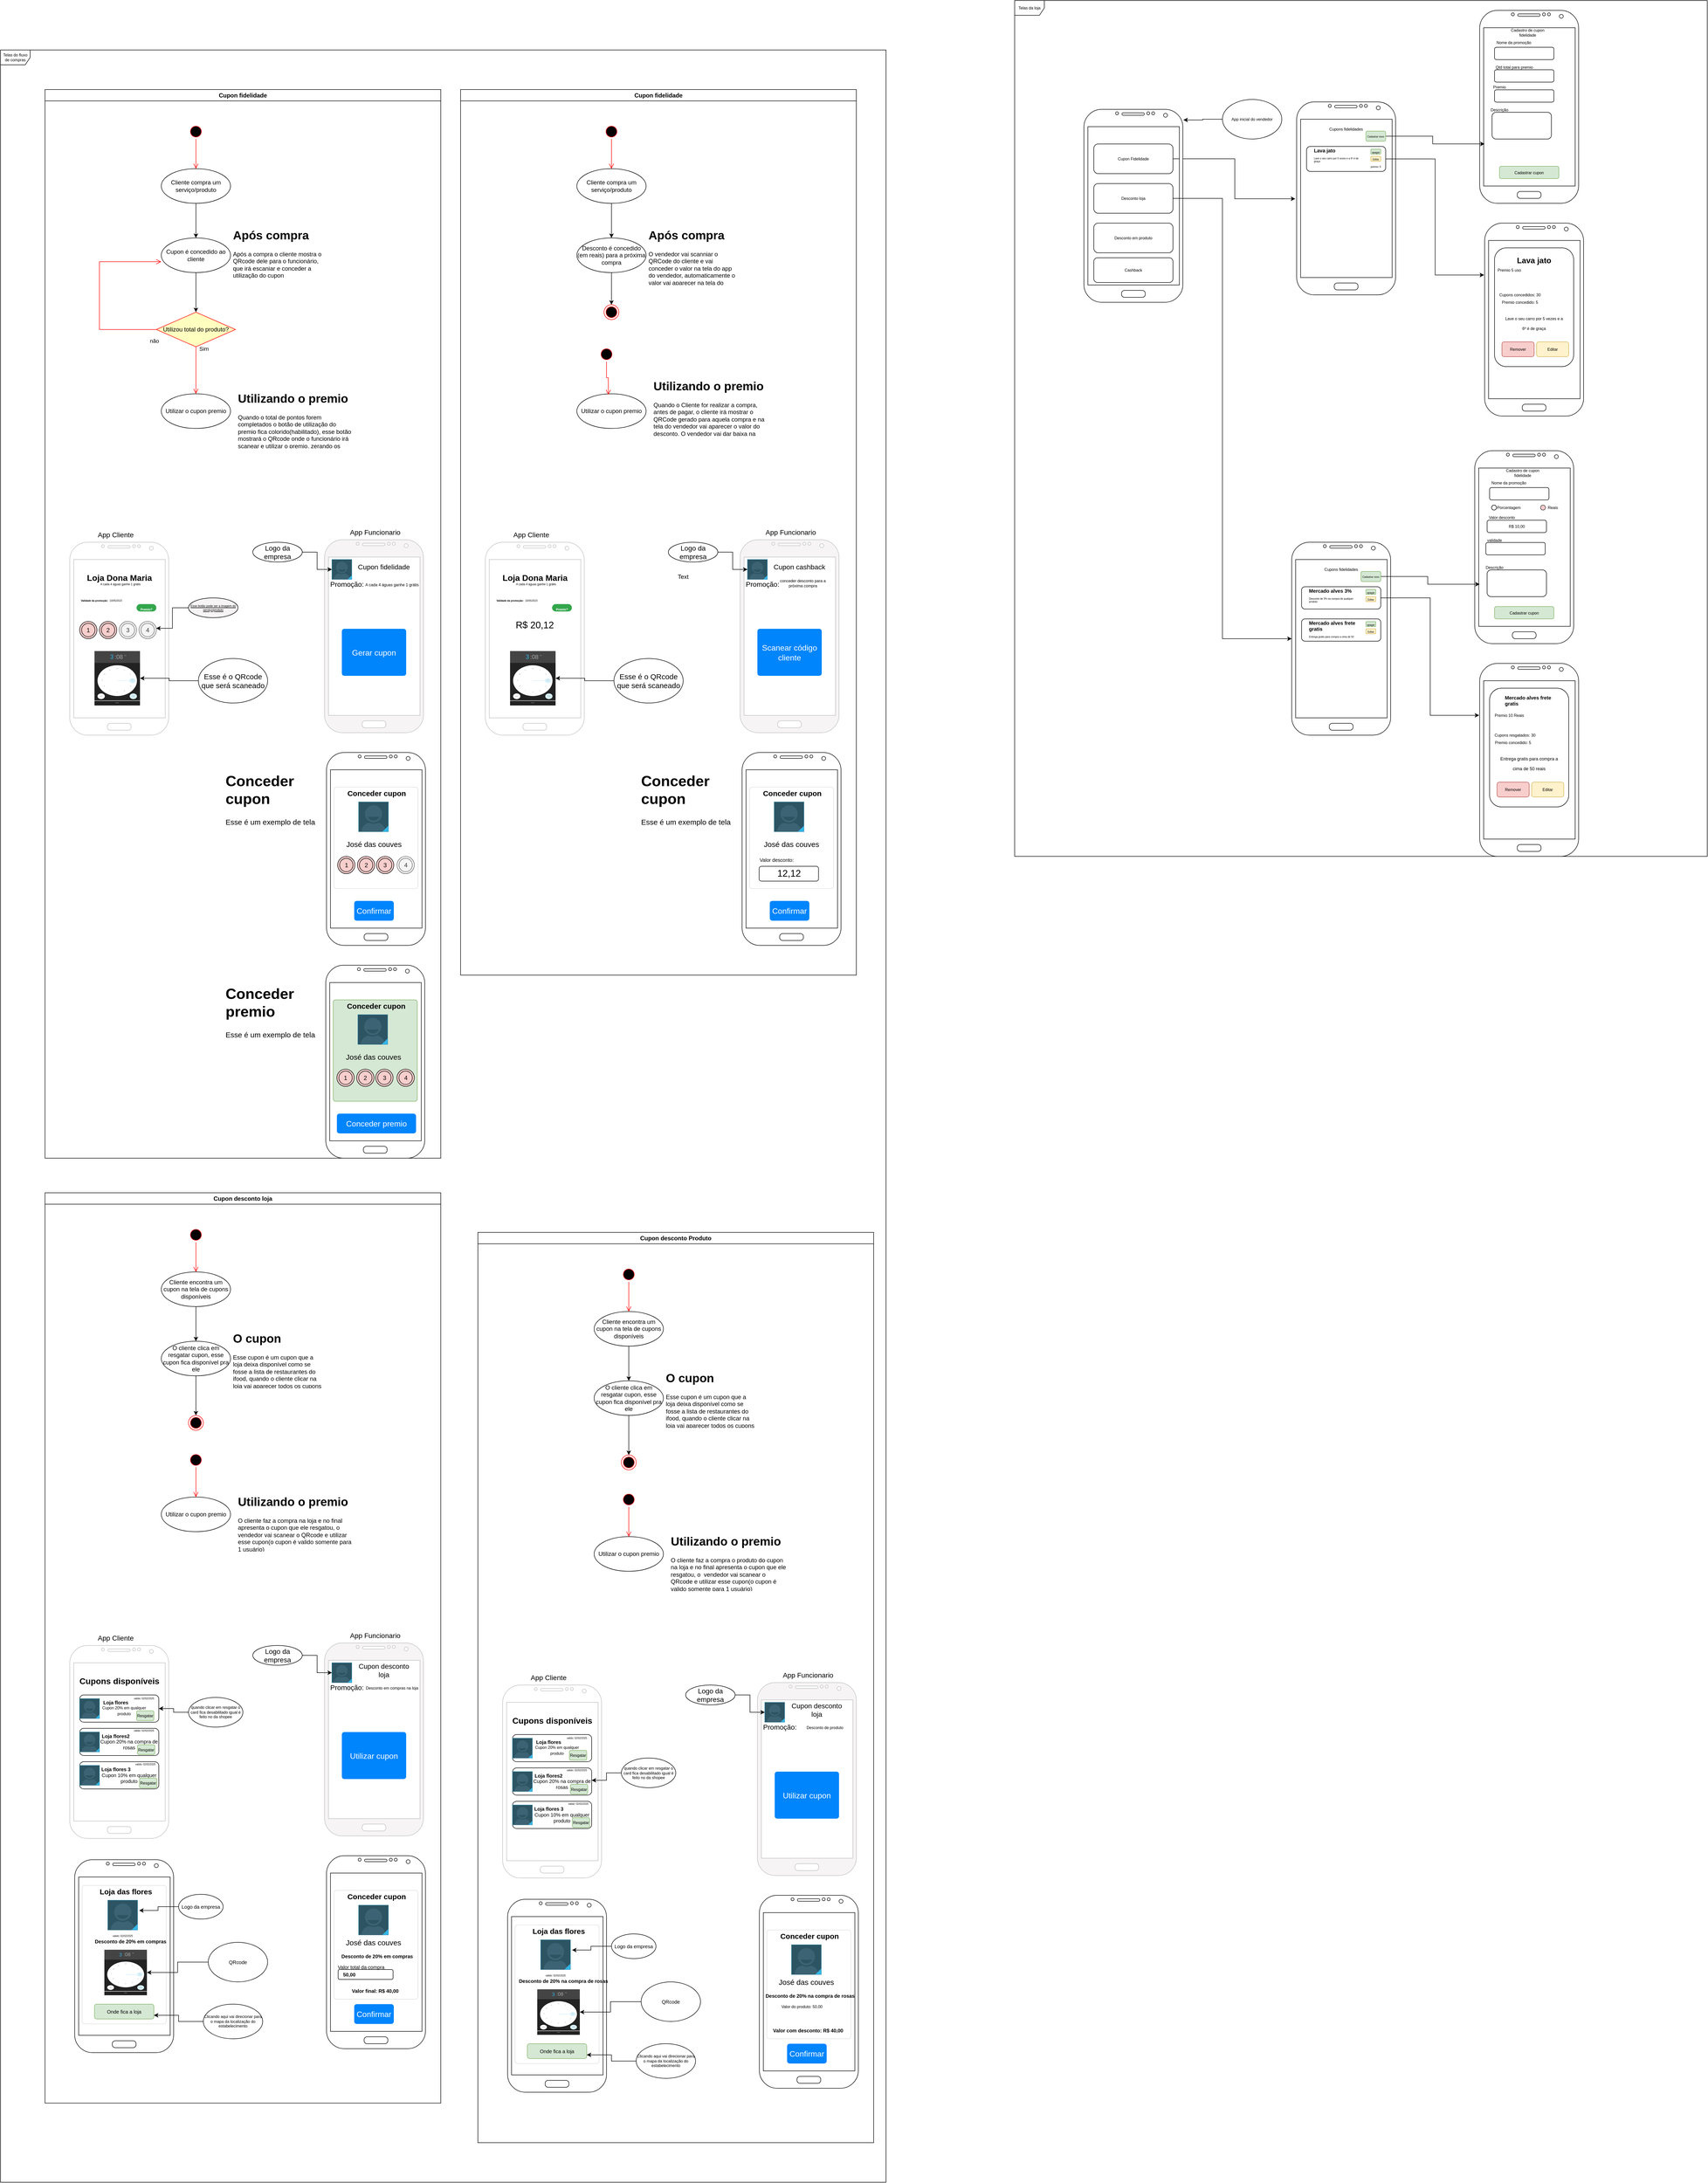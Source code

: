 <mxfile version="20.8.23" type="github">
  <diagram name="Principal" id="c4acf3e9-155e-7222-9cf6-157b1a14988f">
    <mxGraphModel dx="1669" dy="1537" grid="1" gridSize="10" guides="1" tooltips="1" connect="1" arrows="1" fold="1" page="1" pageScale="1" pageWidth="850" pageHeight="1100" background="none" math="0" shadow="0">
      <root>
        <mxCell id="0" />
        <mxCell id="1" parent="0" />
        <mxCell id="tEQwDoUXaMxWAr9F8oPW-1" value="Cupon fidelidade" style="swimlane;whiteSpace=wrap;html=1;" parent="1" vertex="1">
          <mxGeometry y="40" width="800" height="2160" as="geometry" />
        </mxCell>
        <mxCell id="tEQwDoUXaMxWAr9F8oPW-5" value="" style="ellipse;html=1;shape=startState;fillColor=#000000;strokeColor=#ff0000;" parent="tEQwDoUXaMxWAr9F8oPW-1" vertex="1">
          <mxGeometry x="290" y="70" width="30" height="30" as="geometry" />
        </mxCell>
        <mxCell id="tEQwDoUXaMxWAr9F8oPW-6" value="" style="edgeStyle=orthogonalEdgeStyle;html=1;verticalAlign=bottom;endArrow=open;endSize=8;strokeColor=#ff0000;rounded=0;" parent="tEQwDoUXaMxWAr9F8oPW-1" source="tEQwDoUXaMxWAr9F8oPW-5" edge="1">
          <mxGeometry relative="1" as="geometry">
            <mxPoint x="305" y="160" as="targetPoint" />
          </mxGeometry>
        </mxCell>
        <mxCell id="tEQwDoUXaMxWAr9F8oPW-9" style="edgeStyle=orthogonalEdgeStyle;rounded=0;orthogonalLoop=1;jettySize=auto;html=1;entryX=0.5;entryY=0;entryDx=0;entryDy=0;" parent="tEQwDoUXaMxWAr9F8oPW-1" source="tEQwDoUXaMxWAr9F8oPW-7" edge="1">
          <mxGeometry relative="1" as="geometry">
            <mxPoint x="305" y="300" as="targetPoint" />
          </mxGeometry>
        </mxCell>
        <mxCell id="tEQwDoUXaMxWAr9F8oPW-7" value="Cliente compra um serviço/produto" style="ellipse;whiteSpace=wrap;html=1;" parent="tEQwDoUXaMxWAr9F8oPW-1" vertex="1">
          <mxGeometry x="235" y="160" width="140" height="70" as="geometry" />
        </mxCell>
        <mxCell id="tEQwDoUXaMxWAr9F8oPW-10" value="&lt;h1&gt;Após compra&lt;/h1&gt;&lt;p&gt;Após a compra o cliente mostra o QRcode dele para o funcionário, que irá escaniar e conceder a utilização do cupon&lt;/p&gt;" style="text;html=1;strokeColor=none;fillColor=none;spacing=5;spacingTop=-20;whiteSpace=wrap;overflow=hidden;rounded=0;" parent="tEQwDoUXaMxWAr9F8oPW-1" vertex="1">
          <mxGeometry x="375" y="275" width="190" height="120" as="geometry" />
        </mxCell>
        <mxCell id="tEQwDoUXaMxWAr9F8oPW-16" style="edgeStyle=orthogonalEdgeStyle;rounded=0;orthogonalLoop=1;jettySize=auto;html=1;" parent="tEQwDoUXaMxWAr9F8oPW-1" source="tEQwDoUXaMxWAr9F8oPW-11" edge="1">
          <mxGeometry relative="1" as="geometry">
            <mxPoint x="305" y="450" as="targetPoint" />
          </mxGeometry>
        </mxCell>
        <mxCell id="tEQwDoUXaMxWAr9F8oPW-11" value="Cupon é concedido ao cliente" style="ellipse;whiteSpace=wrap;html=1;" parent="tEQwDoUXaMxWAr9F8oPW-1" vertex="1">
          <mxGeometry x="235" y="300" width="140" height="70" as="geometry" />
        </mxCell>
        <mxCell id="tEQwDoUXaMxWAr9F8oPW-17" value="Utilizou total do produto?" style="rhombus;whiteSpace=wrap;html=1;fillColor=#ffffc0;strokeColor=#ff0000;" parent="tEQwDoUXaMxWAr9F8oPW-1" vertex="1">
          <mxGeometry x="225" y="450" width="160" height="70" as="geometry" />
        </mxCell>
        <mxCell id="tEQwDoUXaMxWAr9F8oPW-19" value="não" style="edgeStyle=orthogonalEdgeStyle;html=1;align=left;verticalAlign=top;endArrow=open;endSize=8;strokeColor=#ff0000;rounded=0;entryX=0;entryY=0.686;entryDx=0;entryDy=0;entryPerimeter=0;" parent="tEQwDoUXaMxWAr9F8oPW-1" source="tEQwDoUXaMxWAr9F8oPW-17" target="tEQwDoUXaMxWAr9F8oPW-11" edge="1">
          <mxGeometry x="-0.92" y="10" relative="1" as="geometry">
            <mxPoint x="300" y="585" as="targetPoint" />
            <Array as="points">
              <mxPoint x="110" y="485" />
              <mxPoint x="110" y="348" />
            </Array>
            <mxPoint as="offset" />
          </mxGeometry>
        </mxCell>
        <mxCell id="tEQwDoUXaMxWAr9F8oPW-20" value="Utilizar o cupon premio" style="ellipse;whiteSpace=wrap;html=1;" parent="tEQwDoUXaMxWAr9F8oPW-1" vertex="1">
          <mxGeometry x="235" y="615" width="140" height="70" as="geometry" />
        </mxCell>
        <mxCell id="tEQwDoUXaMxWAr9F8oPW-18" value="Sim" style="edgeStyle=orthogonalEdgeStyle;html=1;align=left;verticalAlign=bottom;endArrow=open;endSize=8;strokeColor=#ff0000;rounded=0;exitX=0.5;exitY=1;exitDx=0;exitDy=0;" parent="tEQwDoUXaMxWAr9F8oPW-1" source="tEQwDoUXaMxWAr9F8oPW-17" target="tEQwDoUXaMxWAr9F8oPW-20" edge="1">
          <mxGeometry x="-0.739" y="5" relative="1" as="geometry">
            <mxPoint x="450" y="470" as="targetPoint" />
            <mxPoint x="320" y="555" as="sourcePoint" />
            <mxPoint as="offset" />
          </mxGeometry>
        </mxCell>
        <mxCell id="tEQwDoUXaMxWAr9F8oPW-21" value="&lt;h1&gt;Utilizando o premio&lt;/h1&gt;&lt;p&gt;Quando o total de pontos forem completados o botão de utilização do premio fica colorido(habilitado), esse botão mostrará o QRcode onde o funcionário irá scanear e utilizar o premio, zerando os pontos do cliente&lt;/p&gt;" style="text;html=1;strokeColor=none;fillColor=none;spacing=5;spacingTop=-20;whiteSpace=wrap;overflow=hidden;rounded=0;" parent="tEQwDoUXaMxWAr9F8oPW-1" vertex="1">
          <mxGeometry x="385" y="605" width="245" height="120" as="geometry" />
        </mxCell>
        <mxCell id="tEQwDoUXaMxWAr9F8oPW-25" value="" style="verticalLabelPosition=bottom;verticalAlign=top;html=1;shadow=0;dashed=0;strokeWidth=1;shape=mxgraph.android.phone2;strokeColor=#c0c0c0;" parent="tEQwDoUXaMxWAr9F8oPW-1" vertex="1">
          <mxGeometry x="50" y="915" width="200" height="390" as="geometry" />
        </mxCell>
        <mxCell id="tEQwDoUXaMxWAr9F8oPW-32" value="1" style="ellipse;shape=doubleEllipse;whiteSpace=wrap;html=1;aspect=fixed;fillColor=#f8cecc;strokeColor=default;gradientColor=none;fillStyle=auto;" parent="tEQwDoUXaMxWAr9F8oPW-1" vertex="1">
          <mxGeometry x="70" y="1075" width="35" height="35" as="geometry" />
        </mxCell>
        <mxCell id="tEQwDoUXaMxWAr9F8oPW-33" value="2" style="ellipse;shape=doubleEllipse;whiteSpace=wrap;html=1;aspect=fixed;fillColor=#f8cecc;strokeColor=default;gradientColor=none;fillStyle=auto;" parent="tEQwDoUXaMxWAr9F8oPW-1" vertex="1">
          <mxGeometry x="110" y="1075" width="35" height="35" as="geometry" />
        </mxCell>
        <mxCell id="tEQwDoUXaMxWAr9F8oPW-34" value="3" style="ellipse;shape=doubleEllipse;whiteSpace=wrap;html=1;aspect=fixed;fillColor=#f5f5f5;strokeColor=#666666;fillStyle=auto;fontColor=#333333;" parent="tEQwDoUXaMxWAr9F8oPW-1" vertex="1">
          <mxGeometry x="150" y="1075" width="35" height="35" as="geometry" />
        </mxCell>
        <mxCell id="tEQwDoUXaMxWAr9F8oPW-52" value="4" style="ellipse;shape=doubleEllipse;whiteSpace=wrap;html=1;aspect=fixed;fillColor=#f5f5f5;strokeColor=#666666;fillStyle=auto;fontColor=#333333;" parent="tEQwDoUXaMxWAr9F8oPW-1" vertex="1">
          <mxGeometry x="190" y="1075" width="35" height="35" as="geometry" />
        </mxCell>
        <mxCell id="tEQwDoUXaMxWAr9F8oPW-53" value="&lt;font style=&quot;font-size: 17px;&quot;&gt;Loja Dona Maria&lt;/font&gt;" style="text;strokeColor=none;fillColor=none;html=1;fontSize=24;fontStyle=1;verticalAlign=middle;align=center;fillStyle=auto;" parent="tEQwDoUXaMxWAr9F8oPW-1" vertex="1">
          <mxGeometry x="100" y="965" width="100" height="40" as="geometry" />
        </mxCell>
        <mxCell id="tEQwDoUXaMxWAr9F8oPW-55" value="&lt;font style=&quot;font-size: 5px;&quot;&gt;&lt;b&gt;Validade da promoção:&lt;/b&gt;&lt;/font&gt;" style="text;html=1;strokeColor=none;fillColor=none;align=center;verticalAlign=middle;whiteSpace=wrap;rounded=0;fillStyle=auto;fontSize=17;" parent="tEQwDoUXaMxWAr9F8oPW-1" vertex="1">
          <mxGeometry x="70" y="1015" width="60" height="30" as="geometry" />
        </mxCell>
        <UserObject label="10/05/2023" placeholders="1" name="Variable" id="tEQwDoUXaMxWAr9F8oPW-56">
          <mxCell style="text;html=1;strokeColor=none;fillColor=none;align=center;verticalAlign=middle;whiteSpace=wrap;overflow=hidden;fillStyle=auto;fontSize=5;" parent="tEQwDoUXaMxWAr9F8oPW-1" vertex="1">
            <mxGeometry x="103" y="1022" width="80" height="20" as="geometry" />
          </mxCell>
        </UserObject>
        <mxCell id="tEQwDoUXaMxWAr9F8oPW-58" value="&lt;font style=&quot;font-size: 6px;&quot;&gt;Premio?&lt;/font&gt;" style="rounded=1;whiteSpace=wrap;html=1;arcSize=50;strokeColor=none;strokeWidth=1;fillColor=#33A64C;fontColor=#FFFFFF;whiteSpace=wrap;align=center;verticalAlign=middle;spacingLeft=0;fontStyle=1;fontSize=14;spacing=10;fillStyle=auto;" parent="tEQwDoUXaMxWAr9F8oPW-1" vertex="1">
          <mxGeometry x="185" y="1040" width="40" height="15" as="geometry" />
        </mxCell>
        <mxCell id="tEQwDoUXaMxWAr9F8oPW-68" value="A cada 4 águas ganhe 1 grátis" style="text;html=1;strokeColor=none;fillColor=none;align=center;verticalAlign=middle;whiteSpace=wrap;rounded=0;fillStyle=auto;fontSize=6;" parent="tEQwDoUXaMxWAr9F8oPW-1" vertex="1">
          <mxGeometry x="85" y="985" width="135" height="30" as="geometry" />
        </mxCell>
        <mxCell id="tEQwDoUXaMxWAr9F8oPW-73" style="edgeStyle=orthogonalEdgeStyle;rounded=0;orthogonalLoop=1;jettySize=auto;html=1;entryX=0.99;entryY=0.4;entryDx=0;entryDy=0;entryPerimeter=0;fontSize=6;" parent="tEQwDoUXaMxWAr9F8oPW-1" source="tEQwDoUXaMxWAr9F8oPW-71" target="tEQwDoUXaMxWAr9F8oPW-52" edge="1">
          <mxGeometry relative="1" as="geometry" />
        </mxCell>
        <mxCell id="tEQwDoUXaMxWAr9F8oPW-71" value="Esse botão pode ser a imagem do serviço/produto" style="ellipse;whiteSpace=wrap;html=1;align=center;fontStyle=4;fillStyle=auto;strokeColor=default;fontSize=6;fillColor=#f6f4f4;gradientColor=none;" parent="tEQwDoUXaMxWAr9F8oPW-1" vertex="1">
          <mxGeometry x="290" y="1027.5" width="100" height="40" as="geometry" />
        </mxCell>
        <mxCell id="tEQwDoUXaMxWAr9F8oPW-74" value="&lt;font style=&quot;font-size: 14px;&quot;&gt;App Cliente&lt;/font&gt;" style="text;html=1;strokeColor=none;fillColor=none;align=center;verticalAlign=middle;whiteSpace=wrap;rounded=0;fillStyle=auto;fontSize=6;" parent="tEQwDoUXaMxWAr9F8oPW-1" vertex="1">
          <mxGeometry x="93" y="885" width="100" height="30" as="geometry" />
        </mxCell>
        <mxCell id="tEQwDoUXaMxWAr9F8oPW-75" value="" style="verticalLabelPosition=bottom;verticalAlign=top;html=1;shadow=0;dashed=0;strokeWidth=1;shape=mxgraph.android.phone2;strokeColor=#c0c0c0;fillStyle=auto;fontSize=14;fillColor=#f6f4f4;gradientColor=none;" parent="tEQwDoUXaMxWAr9F8oPW-1" vertex="1">
          <mxGeometry x="565" y="910" width="200" height="390" as="geometry" />
        </mxCell>
        <mxCell id="tEQwDoUXaMxWAr9F8oPW-80" value="Gerar cupon" style="html=1;shadow=0;dashed=0;shape=mxgraph.bootstrap.rrect;rSize=5;strokeColor=none;strokeWidth=1;fillColor=#0085FC;fontColor=#FFFFFF;whiteSpace=wrap;align=center;verticalAlign=middle;spacingLeft=0;fontStyle=0;fontSize=16;spacing=5;fillStyle=auto;" parent="tEQwDoUXaMxWAr9F8oPW-1" vertex="1">
          <mxGeometry x="600" y="1090" width="130" height="95" as="geometry" />
        </mxCell>
        <mxCell id="tEQwDoUXaMxWAr9F8oPW-82" value="" style="verticalLabelPosition=bottom;verticalAlign=top;html=1;shadow=0;dashed=0;strokeWidth=1;shape=mxgraph.android.contact_badge_focused;sketch=0;fillStyle=auto;strokeColor=default;fontSize=14;fillColor=#24471a;gradientColor=none;" parent="tEQwDoUXaMxWAr9F8oPW-1" vertex="1">
          <mxGeometry x="580" y="950" width="40" height="40" as="geometry" />
        </mxCell>
        <mxCell id="tEQwDoUXaMxWAr9F8oPW-84" style="edgeStyle=orthogonalEdgeStyle;rounded=0;orthogonalLoop=1;jettySize=auto;html=1;fontSize=14;" parent="tEQwDoUXaMxWAr9F8oPW-1" source="tEQwDoUXaMxWAr9F8oPW-83" target="tEQwDoUXaMxWAr9F8oPW-82" edge="1">
          <mxGeometry relative="1" as="geometry" />
        </mxCell>
        <mxCell id="tEQwDoUXaMxWAr9F8oPW-83" value="Logo da empresa" style="ellipse;whiteSpace=wrap;html=1;align=center;fillStyle=auto;fontSize=14;" parent="tEQwDoUXaMxWAr9F8oPW-1" vertex="1">
          <mxGeometry x="420" y="915" width="100" height="40" as="geometry" />
        </mxCell>
        <mxCell id="tEQwDoUXaMxWAr9F8oPW-85" value="Cupon fidelidade" style="text;html=1;strokeColor=none;fillColor=none;align=center;verticalAlign=middle;whiteSpace=wrap;rounded=0;fillStyle=auto;fontSize=14;" parent="tEQwDoUXaMxWAr9F8oPW-1" vertex="1">
          <mxGeometry x="630" y="950" width="110" height="30" as="geometry" />
        </mxCell>
        <mxCell id="tEQwDoUXaMxWAr9F8oPW-86" value="Promoção:" style="text;html=1;align=center;verticalAlign=middle;resizable=0;points=[];autosize=1;strokeColor=none;fillColor=none;fontSize=14;" parent="tEQwDoUXaMxWAr9F8oPW-1" vertex="1">
          <mxGeometry x="565" y="985" width="90" height="30" as="geometry" />
        </mxCell>
        <mxCell id="tEQwDoUXaMxWAr9F8oPW-88" value="A cada 4 águas ganhe 1 grátis" style="text;html=1;strokeColor=none;fillColor=none;align=center;verticalAlign=middle;whiteSpace=wrap;rounded=0;fillStyle=auto;fontSize=8;" parent="tEQwDoUXaMxWAr9F8oPW-1" vertex="1">
          <mxGeometry x="634" y="986" width="135" height="30" as="geometry" />
        </mxCell>
        <mxCell id="tEQwDoUXaMxWAr9F8oPW-89" value="" style="verticalLabelPosition=bottom;verticalAlign=top;html=1;shadow=0;dashed=0;strokeWidth=1;shape=mxgraph.android.phone2;fillStyle=auto;fontSize=8;" parent="tEQwDoUXaMxWAr9F8oPW-1" vertex="1">
          <mxGeometry x="569" y="1340" width="200" height="390" as="geometry" />
        </mxCell>
        <mxCell id="tEQwDoUXaMxWAr9F8oPW-92" value="Confirmar" style="html=1;shadow=0;dashed=0;shape=mxgraph.bootstrap.rrect;rSize=5;strokeColor=none;strokeWidth=1;fillColor=#0085FC;fontColor=#FFFFFF;whiteSpace=wrap;align=center;verticalAlign=middle;spacingLeft=0;fontStyle=0;fontSize=16;spacing=5;fillStyle=auto;" parent="tEQwDoUXaMxWAr9F8oPW-1" vertex="1">
          <mxGeometry x="625" y="1640" width="80" height="40" as="geometry" />
        </mxCell>
        <mxCell id="tEQwDoUXaMxWAr9F8oPW-93" value="" style="html=1;shadow=0;dashed=0;shape=mxgraph.bootstrap.rrect;rSize=5;strokeColor=#DFDFDF;html=1;whiteSpace=wrap;fillColor=#ffffff;fontColor=#000000;verticalAlign=top;align=left;spacing=20;fontSize=14;fillStyle=auto;" parent="tEQwDoUXaMxWAr9F8oPW-1" vertex="1">
          <mxGeometry x="584" y="1410" width="170" height="205" as="geometry" />
        </mxCell>
        <mxCell id="tEQwDoUXaMxWAr9F8oPW-96" value="&lt;font style=&quot;font-size: 15px;&quot;&gt;Conceder cupon&lt;/font&gt;" style="text;strokeColor=none;fillColor=none;html=1;fontSize=24;fontStyle=1;verticalAlign=middle;align=center;fillStyle=auto;" parent="tEQwDoUXaMxWAr9F8oPW-1" vertex="1">
          <mxGeometry x="620" y="1400" width="100" height="40" as="geometry" />
        </mxCell>
        <mxCell id="tEQwDoUXaMxWAr9F8oPW-97" value="" style="verticalLabelPosition=bottom;verticalAlign=top;html=1;shadow=0;dashed=0;strokeWidth=1;shape=mxgraph.android.contact_badge_focused;sketch=0;fillStyle=auto;strokeColor=default;fontSize=15;fillColor=#24471a;gradientColor=none;" parent="tEQwDoUXaMxWAr9F8oPW-1" vertex="1">
          <mxGeometry x="634" y="1440" width="60" height="60" as="geometry" />
        </mxCell>
        <mxCell id="tEQwDoUXaMxWAr9F8oPW-99" value="1" style="ellipse;shape=doubleEllipse;whiteSpace=wrap;html=1;aspect=fixed;fillColor=#f8cecc;strokeColor=default;gradientColor=none;fillStyle=auto;" parent="tEQwDoUXaMxWAr9F8oPW-1" vertex="1">
          <mxGeometry x="591.5" y="1550" width="35" height="35" as="geometry" />
        </mxCell>
        <mxCell id="tEQwDoUXaMxWAr9F8oPW-100" value="2" style="ellipse;shape=doubleEllipse;whiteSpace=wrap;html=1;aspect=fixed;fillColor=#f8cecc;strokeColor=default;gradientColor=none;fillStyle=auto;" parent="tEQwDoUXaMxWAr9F8oPW-1" vertex="1">
          <mxGeometry x="631.5" y="1550" width="35" height="35" as="geometry" />
        </mxCell>
        <mxCell id="tEQwDoUXaMxWAr9F8oPW-102" value="4" style="ellipse;shape=doubleEllipse;whiteSpace=wrap;html=1;aspect=fixed;fillColor=#f5f5f5;strokeColor=#666666;fillStyle=auto;fontColor=#333333;" parent="tEQwDoUXaMxWAr9F8oPW-1" vertex="1">
          <mxGeometry x="711.5" y="1550" width="35" height="35" as="geometry" />
        </mxCell>
        <mxCell id="tEQwDoUXaMxWAr9F8oPW-103" value="3" style="ellipse;shape=doubleEllipse;whiteSpace=wrap;html=1;aspect=fixed;fillColor=#f8cecc;strokeColor=default;gradientColor=none;fillStyle=auto;" parent="tEQwDoUXaMxWAr9F8oPW-1" vertex="1">
          <mxGeometry x="670" y="1550" width="35" height="35" as="geometry" />
        </mxCell>
        <mxCell id="tEQwDoUXaMxWAr9F8oPW-105" value="&lt;h1&gt;Conceder cupon&lt;/h1&gt;&lt;p&gt;Esse é um exemplo de tela de quando o funcionário der o cupon&lt;/p&gt;" style="text;html=1;strokeColor=none;fillColor=none;spacing=5;spacingTop=-20;whiteSpace=wrap;overflow=hidden;rounded=0;fillStyle=auto;fontSize=15;" parent="tEQwDoUXaMxWAr9F8oPW-1" vertex="1">
          <mxGeometry x="360" y="1370" width="190" height="120" as="geometry" />
        </mxCell>
        <mxCell id="tEQwDoUXaMxWAr9F8oPW-106" value="&lt;font style=&quot;font-size: 14px;&quot;&gt;App Funcionario&lt;/font&gt;" style="text;html=1;strokeColor=none;fillColor=none;align=center;verticalAlign=middle;whiteSpace=wrap;rounded=0;fillStyle=auto;fontSize=6;" parent="tEQwDoUXaMxWAr9F8oPW-1" vertex="1">
          <mxGeometry x="605" y="880" width="125" height="30" as="geometry" />
        </mxCell>
        <mxCell id="tEQwDoUXaMxWAr9F8oPW-108" value="" style="verticalLabelPosition=bottom;verticalAlign=top;html=1;shadow=0;dashed=0;strokeWidth=1;shape=mxgraph.android.time_picker_dark;sketch=0;fillStyle=auto;strokeColor=default;fontSize=15;fillColor=#24471a;gradientColor=none;" parent="tEQwDoUXaMxWAr9F8oPW-1" vertex="1">
          <mxGeometry x="100" y="1135" width="92" height="110" as="geometry" />
        </mxCell>
        <mxCell id="tEQwDoUXaMxWAr9F8oPW-110" style="edgeStyle=orthogonalEdgeStyle;rounded=0;orthogonalLoop=1;jettySize=auto;html=1;fontSize=15;" parent="tEQwDoUXaMxWAr9F8oPW-1" source="tEQwDoUXaMxWAr9F8oPW-109" target="tEQwDoUXaMxWAr9F8oPW-108" edge="1">
          <mxGeometry relative="1" as="geometry" />
        </mxCell>
        <mxCell id="tEQwDoUXaMxWAr9F8oPW-109" value="Esse é o QRcode que será scaneado" style="ellipse;whiteSpace=wrap;html=1;align=center;fillStyle=auto;fontSize=15;" parent="tEQwDoUXaMxWAr9F8oPW-1" vertex="1">
          <mxGeometry x="310" y="1150" width="140" height="90" as="geometry" />
        </mxCell>
        <mxCell id="tEQwDoUXaMxWAr9F8oPW-111" value="" style="verticalLabelPosition=bottom;verticalAlign=top;html=1;shadow=0;dashed=0;strokeWidth=1;shape=mxgraph.android.phone2;fillStyle=auto;fontSize=8;" parent="tEQwDoUXaMxWAr9F8oPW-1" vertex="1">
          <mxGeometry x="567.5" y="1770" width="200" height="390" as="geometry" />
        </mxCell>
        <mxCell id="tEQwDoUXaMxWAr9F8oPW-112" value="Conceder premio" style="html=1;shadow=0;dashed=0;shape=mxgraph.bootstrap.rrect;rSize=5;strokeColor=none;strokeWidth=1;fillColor=#0085FC;fontColor=#FFFFFF;whiteSpace=wrap;align=center;verticalAlign=middle;spacingLeft=0;fontStyle=0;fontSize=16;spacing=5;fillStyle=auto;" parent="tEQwDoUXaMxWAr9F8oPW-1" vertex="1">
          <mxGeometry x="590" y="2070" width="160" height="40" as="geometry" />
        </mxCell>
        <mxCell id="tEQwDoUXaMxWAr9F8oPW-113" value="" style="html=1;shadow=0;dashed=0;shape=mxgraph.bootstrap.rrect;rSize=5;strokeColor=#82b366;html=1;whiteSpace=wrap;fillColor=#d5e8d4;verticalAlign=top;align=left;spacing=20;fontSize=14;fillStyle=auto;" parent="tEQwDoUXaMxWAr9F8oPW-1" vertex="1">
          <mxGeometry x="582.5" y="1840" width="170" height="205" as="geometry" />
        </mxCell>
        <mxCell id="tEQwDoUXaMxWAr9F8oPW-114" value="&lt;font style=&quot;font-size: 15px;&quot;&gt;Conceder cupon&lt;/font&gt;" style="text;strokeColor=none;fillColor=none;html=1;fontSize=24;fontStyle=1;verticalAlign=middle;align=center;fillStyle=auto;" parent="tEQwDoUXaMxWAr9F8oPW-1" vertex="1">
          <mxGeometry x="618.5" y="1830" width="100" height="40" as="geometry" />
        </mxCell>
        <mxCell id="tEQwDoUXaMxWAr9F8oPW-115" value="" style="verticalLabelPosition=bottom;verticalAlign=top;html=1;shadow=0;dashed=0;strokeWidth=1;shape=mxgraph.android.contact_badge_focused;sketch=0;fillStyle=auto;strokeColor=default;fontSize=15;fillColor=#24471a;gradientColor=none;" parent="tEQwDoUXaMxWAr9F8oPW-1" vertex="1">
          <mxGeometry x="632.5" y="1870" width="60" height="60" as="geometry" />
        </mxCell>
        <mxCell id="tEQwDoUXaMxWAr9F8oPW-116" value="1" style="ellipse;shape=doubleEllipse;whiteSpace=wrap;html=1;aspect=fixed;fillColor=#f8cecc;strokeColor=default;gradientColor=none;fillStyle=auto;" parent="tEQwDoUXaMxWAr9F8oPW-1" vertex="1">
          <mxGeometry x="590" y="1980" width="35" height="35" as="geometry" />
        </mxCell>
        <mxCell id="tEQwDoUXaMxWAr9F8oPW-117" value="2" style="ellipse;shape=doubleEllipse;whiteSpace=wrap;html=1;aspect=fixed;fillColor=#f8cecc;strokeColor=default;gradientColor=none;fillStyle=auto;" parent="tEQwDoUXaMxWAr9F8oPW-1" vertex="1">
          <mxGeometry x="630" y="1980" width="35" height="35" as="geometry" />
        </mxCell>
        <mxCell id="tEQwDoUXaMxWAr9F8oPW-119" value="3" style="ellipse;shape=doubleEllipse;whiteSpace=wrap;html=1;aspect=fixed;fillColor=#f8cecc;strokeColor=default;gradientColor=none;fillStyle=auto;" parent="tEQwDoUXaMxWAr9F8oPW-1" vertex="1">
          <mxGeometry x="668.5" y="1980" width="35" height="35" as="geometry" />
        </mxCell>
        <mxCell id="tEQwDoUXaMxWAr9F8oPW-120" value="José das couves" style="text;html=1;strokeColor=none;fillColor=none;align=center;verticalAlign=middle;whiteSpace=wrap;rounded=0;fillStyle=auto;fontSize=15;" parent="tEQwDoUXaMxWAr9F8oPW-1" vertex="1">
          <mxGeometry x="598.5" y="1940" width="130" height="30" as="geometry" />
        </mxCell>
        <mxCell id="tEQwDoUXaMxWAr9F8oPW-121" value="4" style="ellipse;shape=doubleEllipse;whiteSpace=wrap;html=1;aspect=fixed;fillColor=#f8cecc;strokeColor=default;gradientColor=none;fillStyle=auto;" parent="tEQwDoUXaMxWAr9F8oPW-1" vertex="1">
          <mxGeometry x="711.5" y="1980" width="35" height="35" as="geometry" />
        </mxCell>
        <mxCell id="tEQwDoUXaMxWAr9F8oPW-122" value="&lt;h1&gt;Conceder premio&lt;/h1&gt;&lt;p&gt;Esse é um exemplo de tela do funcionário quando o cliente preenche toda a cartela&lt;/p&gt;" style="text;html=1;strokeColor=none;fillColor=none;spacing=5;spacingTop=-20;whiteSpace=wrap;overflow=hidden;rounded=0;fillStyle=auto;fontSize=15;" parent="tEQwDoUXaMxWAr9F8oPW-1" vertex="1">
          <mxGeometry x="360" y="1800" width="190" height="120" as="geometry" />
        </mxCell>
        <mxCell id="tEQwDoUXaMxWAr9F8oPW-98" value="José das couves" style="text;html=1;strokeColor=none;fillColor=none;align=center;verticalAlign=middle;whiteSpace=wrap;rounded=0;fillStyle=auto;fontSize=15;" parent="1" vertex="1">
          <mxGeometry x="600" y="1550" width="130" height="30" as="geometry" />
        </mxCell>
        <mxCell id="v2QCkOjRr-7WIZT86sDF-60" value="Cupon fidelidade" style="swimlane;whiteSpace=wrap;html=1;" vertex="1" parent="1">
          <mxGeometry x="840" y="40" width="800" height="1790" as="geometry" />
        </mxCell>
        <mxCell id="v2QCkOjRr-7WIZT86sDF-61" value="" style="ellipse;html=1;shape=startState;fillColor=#000000;strokeColor=#ff0000;" vertex="1" parent="v2QCkOjRr-7WIZT86sDF-60">
          <mxGeometry x="290" y="70" width="30" height="30" as="geometry" />
        </mxCell>
        <mxCell id="v2QCkOjRr-7WIZT86sDF-62" value="" style="edgeStyle=orthogonalEdgeStyle;html=1;verticalAlign=bottom;endArrow=open;endSize=8;strokeColor=#ff0000;rounded=0;" edge="1" parent="v2QCkOjRr-7WIZT86sDF-60" source="v2QCkOjRr-7WIZT86sDF-61">
          <mxGeometry relative="1" as="geometry">
            <mxPoint x="305" y="160" as="targetPoint" />
          </mxGeometry>
        </mxCell>
        <mxCell id="v2QCkOjRr-7WIZT86sDF-63" style="edgeStyle=orthogonalEdgeStyle;rounded=0;orthogonalLoop=1;jettySize=auto;html=1;entryX=0.5;entryY=0;entryDx=0;entryDy=0;" edge="1" parent="v2QCkOjRr-7WIZT86sDF-60" source="v2QCkOjRr-7WIZT86sDF-64">
          <mxGeometry relative="1" as="geometry">
            <mxPoint x="305" y="300" as="targetPoint" />
          </mxGeometry>
        </mxCell>
        <mxCell id="v2QCkOjRr-7WIZT86sDF-64" value="Cliente compra um serviço/produto" style="ellipse;whiteSpace=wrap;html=1;" vertex="1" parent="v2QCkOjRr-7WIZT86sDF-60">
          <mxGeometry x="235" y="160" width="140" height="70" as="geometry" />
        </mxCell>
        <mxCell id="v2QCkOjRr-7WIZT86sDF-65" value="&lt;h1&gt;Após compra&lt;/h1&gt;&lt;p&gt;O vendedor vai scanniar o QRCode do cliente e vai conceder o valor na tela do app do vendedor, automaticamente o valor vai aparecer na tela do usuário&amp;nbsp;&lt;/p&gt;" style="text;html=1;strokeColor=none;fillColor=none;spacing=5;spacingTop=-20;whiteSpace=wrap;overflow=hidden;rounded=0;" vertex="1" parent="v2QCkOjRr-7WIZT86sDF-60">
          <mxGeometry x="375" y="275" width="190" height="120" as="geometry" />
        </mxCell>
        <mxCell id="v2QCkOjRr-7WIZT86sDF-66" style="edgeStyle=orthogonalEdgeStyle;rounded=0;orthogonalLoop=1;jettySize=auto;html=1;" edge="1" parent="v2QCkOjRr-7WIZT86sDF-60" source="v2QCkOjRr-7WIZT86sDF-67" target="v2QCkOjRr-7WIZT86sDF-120">
          <mxGeometry relative="1" as="geometry">
            <mxPoint x="305" y="450" as="targetPoint" />
          </mxGeometry>
        </mxCell>
        <mxCell id="v2QCkOjRr-7WIZT86sDF-67" value="Desconto é concedido (em reais) para a próxima compra" style="ellipse;whiteSpace=wrap;html=1;" vertex="1" parent="v2QCkOjRr-7WIZT86sDF-60">
          <mxGeometry x="235" y="300" width="140" height="70" as="geometry" />
        </mxCell>
        <mxCell id="v2QCkOjRr-7WIZT86sDF-70" value="Utilizar o cupon premio" style="ellipse;whiteSpace=wrap;html=1;" vertex="1" parent="v2QCkOjRr-7WIZT86sDF-60">
          <mxGeometry x="235" y="615" width="140" height="70" as="geometry" />
        </mxCell>
        <mxCell id="v2QCkOjRr-7WIZT86sDF-72" value="&lt;h1&gt;Utilizando o premio&lt;/h1&gt;&lt;p&gt;Quando o Cliente for realizar a compra, antes de pagar, o cliente irá mostrar o QRCode gerado para aquela compra e na tela do vendedor vai aparecer o valor do desconto. O vendedor vai dar baixa na opção conceder premio e vai descontar no preço final do usuário e o cupom aparece na tela do cliente como utilizado(simplismente ele fica com cor de desabilitado)&lt;/p&gt;" style="text;html=1;strokeColor=none;fillColor=none;spacing=5;spacingTop=-20;whiteSpace=wrap;overflow=hidden;rounded=0;" vertex="1" parent="v2QCkOjRr-7WIZT86sDF-60">
          <mxGeometry x="385" y="580" width="245" height="120" as="geometry" />
        </mxCell>
        <mxCell id="v2QCkOjRr-7WIZT86sDF-73" value="" style="verticalLabelPosition=bottom;verticalAlign=top;html=1;shadow=0;dashed=0;strokeWidth=1;shape=mxgraph.android.phone2;strokeColor=#c0c0c0;" vertex="1" parent="v2QCkOjRr-7WIZT86sDF-60">
          <mxGeometry x="50" y="915" width="200" height="390" as="geometry" />
        </mxCell>
        <mxCell id="v2QCkOjRr-7WIZT86sDF-78" value="&lt;font style=&quot;font-size: 17px;&quot;&gt;Loja Dona Maria&lt;/font&gt;" style="text;strokeColor=none;fillColor=none;html=1;fontSize=24;fontStyle=1;verticalAlign=middle;align=center;fillStyle=auto;" vertex="1" parent="v2QCkOjRr-7WIZT86sDF-60">
          <mxGeometry x="100" y="965" width="100" height="40" as="geometry" />
        </mxCell>
        <mxCell id="v2QCkOjRr-7WIZT86sDF-79" value="&lt;font style=&quot;font-size: 5px;&quot;&gt;&lt;b&gt;Validade da promoção:&lt;/b&gt;&lt;/font&gt;" style="text;html=1;strokeColor=none;fillColor=none;align=center;verticalAlign=middle;whiteSpace=wrap;rounded=0;fillStyle=auto;fontSize=17;" vertex="1" parent="v2QCkOjRr-7WIZT86sDF-60">
          <mxGeometry x="70" y="1015" width="60" height="30" as="geometry" />
        </mxCell>
        <UserObject label="10/05/2023" placeholders="1" name="Variable" id="v2QCkOjRr-7WIZT86sDF-80">
          <mxCell style="text;html=1;strokeColor=none;fillColor=none;align=center;verticalAlign=middle;whiteSpace=wrap;overflow=hidden;fillStyle=auto;fontSize=5;" vertex="1" parent="v2QCkOjRr-7WIZT86sDF-60">
            <mxGeometry x="103" y="1022" width="80" height="20" as="geometry" />
          </mxCell>
        </UserObject>
        <mxCell id="v2QCkOjRr-7WIZT86sDF-81" value="&lt;font style=&quot;font-size: 6px;&quot;&gt;Premio?&lt;/font&gt;" style="rounded=1;whiteSpace=wrap;html=1;arcSize=50;strokeColor=none;strokeWidth=1;fillColor=#33A64C;fontColor=#FFFFFF;whiteSpace=wrap;align=center;verticalAlign=middle;spacingLeft=0;fontStyle=1;fontSize=14;spacing=10;fillStyle=auto;" vertex="1" parent="v2QCkOjRr-7WIZT86sDF-60">
          <mxGeometry x="185" y="1040" width="40" height="15" as="geometry" />
        </mxCell>
        <mxCell id="v2QCkOjRr-7WIZT86sDF-82" value="A cada 4 águas ganhe 1 grátis" style="text;html=1;strokeColor=none;fillColor=none;align=center;verticalAlign=middle;whiteSpace=wrap;rounded=0;fillStyle=auto;fontSize=6;" vertex="1" parent="v2QCkOjRr-7WIZT86sDF-60">
          <mxGeometry x="85" y="985" width="135" height="30" as="geometry" />
        </mxCell>
        <mxCell id="v2QCkOjRr-7WIZT86sDF-85" value="&lt;font style=&quot;font-size: 14px;&quot;&gt;App Cliente&lt;/font&gt;" style="text;html=1;strokeColor=none;fillColor=none;align=center;verticalAlign=middle;whiteSpace=wrap;rounded=0;fillStyle=auto;fontSize=6;" vertex="1" parent="v2QCkOjRr-7WIZT86sDF-60">
          <mxGeometry x="93" y="885" width="100" height="30" as="geometry" />
        </mxCell>
        <mxCell id="v2QCkOjRr-7WIZT86sDF-86" value="" style="verticalLabelPosition=bottom;verticalAlign=top;html=1;shadow=0;dashed=0;strokeWidth=1;shape=mxgraph.android.phone2;strokeColor=#c0c0c0;fillStyle=auto;fontSize=14;fillColor=#f6f4f4;gradientColor=none;" vertex="1" parent="v2QCkOjRr-7WIZT86sDF-60">
          <mxGeometry x="565" y="910" width="200" height="390" as="geometry" />
        </mxCell>
        <mxCell id="v2QCkOjRr-7WIZT86sDF-87" value="Scanear código cliente" style="html=1;shadow=0;dashed=0;shape=mxgraph.bootstrap.rrect;rSize=5;strokeColor=none;strokeWidth=1;fillColor=#0085FC;fontColor=#FFFFFF;whiteSpace=wrap;align=center;verticalAlign=middle;spacingLeft=0;fontStyle=0;fontSize=16;spacing=5;fillStyle=auto;" vertex="1" parent="v2QCkOjRr-7WIZT86sDF-60">
          <mxGeometry x="600" y="1090" width="130" height="95" as="geometry" />
        </mxCell>
        <mxCell id="v2QCkOjRr-7WIZT86sDF-88" value="" style="verticalLabelPosition=bottom;verticalAlign=top;html=1;shadow=0;dashed=0;strokeWidth=1;shape=mxgraph.android.contact_badge_focused;sketch=0;fillStyle=auto;strokeColor=default;fontSize=14;fillColor=#24471a;gradientColor=none;" vertex="1" parent="v2QCkOjRr-7WIZT86sDF-60">
          <mxGeometry x="580" y="950" width="40" height="40" as="geometry" />
        </mxCell>
        <mxCell id="v2QCkOjRr-7WIZT86sDF-89" style="edgeStyle=orthogonalEdgeStyle;rounded=0;orthogonalLoop=1;jettySize=auto;html=1;fontSize=14;" edge="1" parent="v2QCkOjRr-7WIZT86sDF-60" source="v2QCkOjRr-7WIZT86sDF-90" target="v2QCkOjRr-7WIZT86sDF-88">
          <mxGeometry relative="1" as="geometry" />
        </mxCell>
        <mxCell id="v2QCkOjRr-7WIZT86sDF-90" value="Logo da empresa" style="ellipse;whiteSpace=wrap;html=1;align=center;fillStyle=auto;fontSize=14;" vertex="1" parent="v2QCkOjRr-7WIZT86sDF-60">
          <mxGeometry x="420" y="915" width="100" height="40" as="geometry" />
        </mxCell>
        <mxCell id="v2QCkOjRr-7WIZT86sDF-91" value="Cupon cashback" style="text;html=1;strokeColor=none;fillColor=none;align=center;verticalAlign=middle;whiteSpace=wrap;rounded=0;fillStyle=auto;fontSize=14;" vertex="1" parent="v2QCkOjRr-7WIZT86sDF-60">
          <mxGeometry x="630" y="950" width="110" height="30" as="geometry" />
        </mxCell>
        <mxCell id="v2QCkOjRr-7WIZT86sDF-92" value="Promoção:" style="text;html=1;align=center;verticalAlign=middle;resizable=0;points=[];autosize=1;strokeColor=none;fillColor=none;fontSize=14;" vertex="1" parent="v2QCkOjRr-7WIZT86sDF-60">
          <mxGeometry x="565" y="985" width="90" height="30" as="geometry" />
        </mxCell>
        <mxCell id="v2QCkOjRr-7WIZT86sDF-93" value="conceder desconto para a próxima compra" style="text;html=1;strokeColor=none;fillColor=none;align=center;verticalAlign=middle;whiteSpace=wrap;rounded=0;fillStyle=auto;fontSize=8;" vertex="1" parent="v2QCkOjRr-7WIZT86sDF-60">
          <mxGeometry x="634" y="986" width="116" height="24" as="geometry" />
        </mxCell>
        <mxCell id="v2QCkOjRr-7WIZT86sDF-94" value="" style="verticalLabelPosition=bottom;verticalAlign=top;html=1;shadow=0;dashed=0;strokeWidth=1;shape=mxgraph.android.phone2;fillStyle=auto;fontSize=8;" vertex="1" parent="v2QCkOjRr-7WIZT86sDF-60">
          <mxGeometry x="569" y="1340" width="200" height="390" as="geometry" />
        </mxCell>
        <mxCell id="v2QCkOjRr-7WIZT86sDF-95" value="Confirmar" style="html=1;shadow=0;dashed=0;shape=mxgraph.bootstrap.rrect;rSize=5;strokeColor=none;strokeWidth=1;fillColor=#0085FC;fontColor=#FFFFFF;whiteSpace=wrap;align=center;verticalAlign=middle;spacingLeft=0;fontStyle=0;fontSize=16;spacing=5;fillStyle=auto;" vertex="1" parent="v2QCkOjRr-7WIZT86sDF-60">
          <mxGeometry x="625" y="1640" width="80" height="40" as="geometry" />
        </mxCell>
        <mxCell id="v2QCkOjRr-7WIZT86sDF-96" value="" style="html=1;shadow=0;dashed=0;shape=mxgraph.bootstrap.rrect;rSize=5;strokeColor=#DFDFDF;html=1;whiteSpace=wrap;fillColor=#ffffff;fontColor=#000000;verticalAlign=top;align=left;spacing=20;fontSize=14;fillStyle=auto;" vertex="1" parent="v2QCkOjRr-7WIZT86sDF-60">
          <mxGeometry x="584" y="1410" width="170" height="205" as="geometry" />
        </mxCell>
        <mxCell id="v2QCkOjRr-7WIZT86sDF-97" value="&lt;font style=&quot;font-size: 15px;&quot;&gt;Conceder cupon&lt;/font&gt;" style="text;strokeColor=none;fillColor=none;html=1;fontSize=24;fontStyle=1;verticalAlign=middle;align=center;fillStyle=auto;" vertex="1" parent="v2QCkOjRr-7WIZT86sDF-60">
          <mxGeometry x="620" y="1400" width="100" height="40" as="geometry" />
        </mxCell>
        <mxCell id="v2QCkOjRr-7WIZT86sDF-98" value="" style="verticalLabelPosition=bottom;verticalAlign=top;html=1;shadow=0;dashed=0;strokeWidth=1;shape=mxgraph.android.contact_badge_focused;sketch=0;fillStyle=auto;strokeColor=default;fontSize=15;fillColor=#24471a;gradientColor=none;" vertex="1" parent="v2QCkOjRr-7WIZT86sDF-60">
          <mxGeometry x="634" y="1440" width="60" height="60" as="geometry" />
        </mxCell>
        <mxCell id="v2QCkOjRr-7WIZT86sDF-103" value="&lt;h1&gt;Conceder cupon&lt;/h1&gt;&lt;p&gt;Esse é um exemplo de tela de quando o funcionário der o cupon&lt;/p&gt;" style="text;html=1;strokeColor=none;fillColor=none;spacing=5;spacingTop=-20;whiteSpace=wrap;overflow=hidden;rounded=0;fillStyle=auto;fontSize=15;" vertex="1" parent="v2QCkOjRr-7WIZT86sDF-60">
          <mxGeometry x="360" y="1370" width="190" height="120" as="geometry" />
        </mxCell>
        <mxCell id="v2QCkOjRr-7WIZT86sDF-104" value="&lt;font style=&quot;font-size: 14px;&quot;&gt;App Funcionario&lt;/font&gt;" style="text;html=1;strokeColor=none;fillColor=none;align=center;verticalAlign=middle;whiteSpace=wrap;rounded=0;fillStyle=auto;fontSize=6;" vertex="1" parent="v2QCkOjRr-7WIZT86sDF-60">
          <mxGeometry x="605" y="880" width="125" height="30" as="geometry" />
        </mxCell>
        <mxCell id="v2QCkOjRr-7WIZT86sDF-105" value="" style="verticalLabelPosition=bottom;verticalAlign=top;html=1;shadow=0;dashed=0;strokeWidth=1;shape=mxgraph.android.time_picker_dark;sketch=0;fillStyle=auto;strokeColor=default;fontSize=15;fillColor=#24471a;gradientColor=none;" vertex="1" parent="v2QCkOjRr-7WIZT86sDF-60">
          <mxGeometry x="100" y="1135" width="92" height="110" as="geometry" />
        </mxCell>
        <mxCell id="v2QCkOjRr-7WIZT86sDF-106" style="edgeStyle=orthogonalEdgeStyle;rounded=0;orthogonalLoop=1;jettySize=auto;html=1;fontSize=15;" edge="1" parent="v2QCkOjRr-7WIZT86sDF-60" source="v2QCkOjRr-7WIZT86sDF-107" target="v2QCkOjRr-7WIZT86sDF-105">
          <mxGeometry relative="1" as="geometry" />
        </mxCell>
        <mxCell id="v2QCkOjRr-7WIZT86sDF-107" value="Esse é o QRcode que será scaneado" style="ellipse;whiteSpace=wrap;html=1;align=center;fillStyle=auto;fontSize=15;" vertex="1" parent="v2QCkOjRr-7WIZT86sDF-60">
          <mxGeometry x="310" y="1150" width="140" height="90" as="geometry" />
        </mxCell>
        <mxCell id="v2QCkOjRr-7WIZT86sDF-120" value="" style="ellipse;html=1;shape=endState;fillColor=#000000;strokeColor=#ff0000;" vertex="1" parent="v2QCkOjRr-7WIZT86sDF-60">
          <mxGeometry x="290" y="435" width="30" height="30" as="geometry" />
        </mxCell>
        <mxCell id="v2QCkOjRr-7WIZT86sDF-121" value="" style="ellipse;html=1;shape=startState;fillColor=#000000;strokeColor=#ff0000;" vertex="1" parent="v2QCkOjRr-7WIZT86sDF-60">
          <mxGeometry x="280" y="520" width="30" height="30" as="geometry" />
        </mxCell>
        <mxCell id="v2QCkOjRr-7WIZT86sDF-122" value="" style="edgeStyle=orthogonalEdgeStyle;html=1;verticalAlign=bottom;endArrow=open;endSize=8;strokeColor=#ff0000;rounded=0;entryX=0.455;entryY=0.027;entryDx=0;entryDy=0;entryPerimeter=0;" edge="1" source="v2QCkOjRr-7WIZT86sDF-121" parent="v2QCkOjRr-7WIZT86sDF-60" target="v2QCkOjRr-7WIZT86sDF-70">
          <mxGeometry relative="1" as="geometry">
            <mxPoint x="360" y="570" as="targetPoint" />
          </mxGeometry>
        </mxCell>
        <mxCell id="v2QCkOjRr-7WIZT86sDF-124" value="&lt;font style=&quot;font-size: 19px;&quot;&gt;R$ 20,12&lt;/font&gt;" style="text;html=1;strokeColor=none;fillColor=none;align=center;verticalAlign=middle;whiteSpace=wrap;rounded=0;" vertex="1" parent="v2QCkOjRr-7WIZT86sDF-60">
          <mxGeometry x="102" y="1067.5" width="96" height="30" as="geometry" />
        </mxCell>
        <mxCell id="v2QCkOjRr-7WIZT86sDF-125" value="12,12" style="rounded=1;whiteSpace=wrap;html=1;fontSize=19;" vertex="1" parent="v2QCkOjRr-7WIZT86sDF-60">
          <mxGeometry x="603.5" y="1570" width="120" height="30" as="geometry" />
        </mxCell>
        <mxCell id="v2QCkOjRr-7WIZT86sDF-126" value="&lt;font style=&quot;font-size: 10px;&quot;&gt;Valor desconto:&lt;/font&gt;" style="text;html=1;strokeColor=none;fillColor=none;align=center;verticalAlign=middle;whiteSpace=wrap;rounded=0;fontSize=19;" vertex="1" parent="v2QCkOjRr-7WIZT86sDF-60">
          <mxGeometry x="567.5" y="1540" width="141.5" height="30" as="geometry" />
        </mxCell>
        <mxCell id="v2QCkOjRr-7WIZT86sDF-119" value="José das couves" style="text;html=1;strokeColor=none;fillColor=none;align=center;verticalAlign=middle;whiteSpace=wrap;rounded=0;fillStyle=auto;fontSize=15;" vertex="1" parent="v2QCkOjRr-7WIZT86sDF-60">
          <mxGeometry x="604.25" y="1510" width="130" height="30" as="geometry" />
        </mxCell>
        <mxCell id="v2QCkOjRr-7WIZT86sDF-123" value="Text" style="text;html=1;strokeColor=none;fillColor=none;align=center;verticalAlign=middle;whiteSpace=wrap;rounded=0;" vertex="1" parent="1">
          <mxGeometry x="1260" y="1010" width="60" height="30" as="geometry" />
        </mxCell>
        <mxCell id="v2QCkOjRr-7WIZT86sDF-127" value="Cupon desconto loja" style="swimlane;whiteSpace=wrap;html=1;startSize=23;" vertex="1" parent="1">
          <mxGeometry y="2270" width="800" height="1840" as="geometry" />
        </mxCell>
        <mxCell id="v2QCkOjRr-7WIZT86sDF-128" value="" style="ellipse;html=1;shape=startState;fillColor=#000000;strokeColor=#ff0000;" vertex="1" parent="v2QCkOjRr-7WIZT86sDF-127">
          <mxGeometry x="290" y="70" width="30" height="30" as="geometry" />
        </mxCell>
        <mxCell id="v2QCkOjRr-7WIZT86sDF-129" value="" style="edgeStyle=orthogonalEdgeStyle;html=1;verticalAlign=bottom;endArrow=open;endSize=8;strokeColor=#ff0000;rounded=0;" edge="1" parent="v2QCkOjRr-7WIZT86sDF-127" source="v2QCkOjRr-7WIZT86sDF-128">
          <mxGeometry relative="1" as="geometry">
            <mxPoint x="305" y="160" as="targetPoint" />
          </mxGeometry>
        </mxCell>
        <mxCell id="v2QCkOjRr-7WIZT86sDF-130" style="edgeStyle=orthogonalEdgeStyle;rounded=0;orthogonalLoop=1;jettySize=auto;html=1;entryX=0.5;entryY=0;entryDx=0;entryDy=0;" edge="1" parent="v2QCkOjRr-7WIZT86sDF-127" source="v2QCkOjRr-7WIZT86sDF-131">
          <mxGeometry relative="1" as="geometry">
            <mxPoint x="305" y="300" as="targetPoint" />
          </mxGeometry>
        </mxCell>
        <mxCell id="v2QCkOjRr-7WIZT86sDF-131" value="Cliente encontra um cupon na tela de cupons disponíveis" style="ellipse;whiteSpace=wrap;html=1;" vertex="1" parent="v2QCkOjRr-7WIZT86sDF-127">
          <mxGeometry x="235" y="160" width="140" height="70" as="geometry" />
        </mxCell>
        <mxCell id="v2QCkOjRr-7WIZT86sDF-132" value="&lt;h1&gt;O cupon&lt;/h1&gt;&lt;p&gt;Esse cupon é um cupon que a loja deixa disponível como se fosse a lista de restaurantes do ifood, quando o cliente clicar na loja vai aparecer todos os cupons disponíveis da loja, o cliente clica nesse cupon e resgata, esse cupon vai ficar em uma tela chamada meu cupon&lt;/p&gt;" style="text;html=1;strokeColor=none;fillColor=none;spacing=5;spacingTop=-20;whiteSpace=wrap;overflow=hidden;rounded=0;" vertex="1" parent="v2QCkOjRr-7WIZT86sDF-127">
          <mxGeometry x="375" y="275" width="190" height="120" as="geometry" />
        </mxCell>
        <mxCell id="v2QCkOjRr-7WIZT86sDF-133" style="edgeStyle=orthogonalEdgeStyle;rounded=0;orthogonalLoop=1;jettySize=auto;html=1;" edge="1" parent="v2QCkOjRr-7WIZT86sDF-127" source="v2QCkOjRr-7WIZT86sDF-134">
          <mxGeometry relative="1" as="geometry">
            <mxPoint x="305" y="450" as="targetPoint" />
          </mxGeometry>
        </mxCell>
        <mxCell id="v2QCkOjRr-7WIZT86sDF-134" value="O cliente clica em resgatar cupon, esse cupon fica disponível pra ele" style="ellipse;whiteSpace=wrap;html=1;" vertex="1" parent="v2QCkOjRr-7WIZT86sDF-127">
          <mxGeometry x="235" y="300" width="140" height="70" as="geometry" />
        </mxCell>
        <mxCell id="v2QCkOjRr-7WIZT86sDF-137" value="Utilizar o cupon premio" style="ellipse;whiteSpace=wrap;html=1;" vertex="1" parent="v2QCkOjRr-7WIZT86sDF-127">
          <mxGeometry x="235" y="615" width="140" height="70" as="geometry" />
        </mxCell>
        <mxCell id="v2QCkOjRr-7WIZT86sDF-139" value="&lt;h1&gt;Utilizando o premio&lt;/h1&gt;&lt;p&gt;O cliente faz a compra na loja e no final apresenta o cupon que ele resgatou, o&amp;nbsp; vendedor vai scanear o QRcode e utilizar esse cupon(o cupon é valido somente para 1 usuário)&lt;/p&gt;" style="text;html=1;strokeColor=none;fillColor=none;spacing=5;spacingTop=-20;whiteSpace=wrap;overflow=hidden;rounded=0;" vertex="1" parent="v2QCkOjRr-7WIZT86sDF-127">
          <mxGeometry x="385" y="605" width="245" height="120" as="geometry" />
        </mxCell>
        <mxCell id="v2QCkOjRr-7WIZT86sDF-140" value="" style="verticalLabelPosition=bottom;verticalAlign=top;html=1;shadow=0;dashed=0;strokeWidth=1;shape=mxgraph.android.phone2;strokeColor=#c0c0c0;" vertex="1" parent="v2QCkOjRr-7WIZT86sDF-127">
          <mxGeometry x="50" y="915" width="200" height="390" as="geometry" />
        </mxCell>
        <mxCell id="v2QCkOjRr-7WIZT86sDF-145" value="&lt;font style=&quot;font-size: 17px;&quot;&gt;Cupons disponíveis&lt;/font&gt;" style="text;strokeColor=none;fillColor=none;html=1;fontSize=24;fontStyle=1;verticalAlign=middle;align=center;fillStyle=auto;" vertex="1" parent="v2QCkOjRr-7WIZT86sDF-127">
          <mxGeometry x="100" y="965" width="100" height="40" as="geometry" />
        </mxCell>
        <mxCell id="v2QCkOjRr-7WIZT86sDF-152" value="&lt;font style=&quot;font-size: 14px;&quot;&gt;App Cliente&lt;/font&gt;" style="text;html=1;strokeColor=none;fillColor=none;align=center;verticalAlign=middle;whiteSpace=wrap;rounded=0;fillStyle=auto;fontSize=6;" vertex="1" parent="v2QCkOjRr-7WIZT86sDF-127">
          <mxGeometry x="93" y="885" width="100" height="30" as="geometry" />
        </mxCell>
        <mxCell id="v2QCkOjRr-7WIZT86sDF-153" value="" style="verticalLabelPosition=bottom;verticalAlign=top;html=1;shadow=0;dashed=0;strokeWidth=1;shape=mxgraph.android.phone2;strokeColor=#c0c0c0;fillStyle=auto;fontSize=14;fillColor=#f6f4f4;gradientColor=none;" vertex="1" parent="v2QCkOjRr-7WIZT86sDF-127">
          <mxGeometry x="565" y="910" width="200" height="390" as="geometry" />
        </mxCell>
        <mxCell id="v2QCkOjRr-7WIZT86sDF-154" value="Utilizar cupon" style="html=1;shadow=0;dashed=0;shape=mxgraph.bootstrap.rrect;rSize=5;strokeColor=none;strokeWidth=1;fillColor=#0085FC;fontColor=#FFFFFF;whiteSpace=wrap;align=center;verticalAlign=middle;spacingLeft=0;fontStyle=0;fontSize=16;spacing=5;fillStyle=auto;" vertex="1" parent="v2QCkOjRr-7WIZT86sDF-127">
          <mxGeometry x="600" y="1090" width="130" height="95" as="geometry" />
        </mxCell>
        <mxCell id="v2QCkOjRr-7WIZT86sDF-155" value="" style="verticalLabelPosition=bottom;verticalAlign=top;html=1;shadow=0;dashed=0;strokeWidth=1;shape=mxgraph.android.contact_badge_focused;sketch=0;fillStyle=auto;strokeColor=default;fontSize=14;fillColor=#24471a;gradientColor=none;" vertex="1" parent="v2QCkOjRr-7WIZT86sDF-127">
          <mxGeometry x="580" y="950" width="40" height="40" as="geometry" />
        </mxCell>
        <mxCell id="v2QCkOjRr-7WIZT86sDF-156" style="edgeStyle=orthogonalEdgeStyle;rounded=0;orthogonalLoop=1;jettySize=auto;html=1;fontSize=14;" edge="1" parent="v2QCkOjRr-7WIZT86sDF-127" source="v2QCkOjRr-7WIZT86sDF-157" target="v2QCkOjRr-7WIZT86sDF-155">
          <mxGeometry relative="1" as="geometry" />
        </mxCell>
        <mxCell id="v2QCkOjRr-7WIZT86sDF-157" value="Logo da empresa" style="ellipse;whiteSpace=wrap;html=1;align=center;fillStyle=auto;fontSize=14;" vertex="1" parent="v2QCkOjRr-7WIZT86sDF-127">
          <mxGeometry x="420" y="915" width="100" height="40" as="geometry" />
        </mxCell>
        <mxCell id="v2QCkOjRr-7WIZT86sDF-158" value="Cupon desconto loja" style="text;html=1;strokeColor=none;fillColor=none;align=center;verticalAlign=middle;whiteSpace=wrap;rounded=0;fillStyle=auto;fontSize=14;" vertex="1" parent="v2QCkOjRr-7WIZT86sDF-127">
          <mxGeometry x="630" y="950" width="110" height="30" as="geometry" />
        </mxCell>
        <mxCell id="v2QCkOjRr-7WIZT86sDF-159" value="Promoção:" style="text;html=1;align=center;verticalAlign=middle;resizable=0;points=[];autosize=1;strokeColor=none;fillColor=none;fontSize=14;" vertex="1" parent="v2QCkOjRr-7WIZT86sDF-127">
          <mxGeometry x="565" y="985" width="90" height="30" as="geometry" />
        </mxCell>
        <mxCell id="v2QCkOjRr-7WIZT86sDF-160" value="Desconto em compras na loja" style="text;html=1;strokeColor=none;fillColor=none;align=center;verticalAlign=middle;whiteSpace=wrap;rounded=0;fillStyle=auto;fontSize=8;" vertex="1" parent="v2QCkOjRr-7WIZT86sDF-127">
          <mxGeometry x="634" y="986" width="135" height="30" as="geometry" />
        </mxCell>
        <mxCell id="v2QCkOjRr-7WIZT86sDF-161" value="" style="verticalLabelPosition=bottom;verticalAlign=top;html=1;shadow=0;dashed=0;strokeWidth=1;shape=mxgraph.android.phone2;fillStyle=auto;fontSize=8;" vertex="1" parent="v2QCkOjRr-7WIZT86sDF-127">
          <mxGeometry x="569" y="1340" width="200" height="390" as="geometry" />
        </mxCell>
        <mxCell id="v2QCkOjRr-7WIZT86sDF-162" value="Confirmar" style="html=1;shadow=0;dashed=0;shape=mxgraph.bootstrap.rrect;rSize=5;strokeColor=none;strokeWidth=1;fillColor=#0085FC;fontColor=#FFFFFF;whiteSpace=wrap;align=center;verticalAlign=middle;spacingLeft=0;fontStyle=0;fontSize=16;spacing=5;fillStyle=auto;" vertex="1" parent="v2QCkOjRr-7WIZT86sDF-127">
          <mxGeometry x="625" y="1640" width="80" height="40" as="geometry" />
        </mxCell>
        <mxCell id="v2QCkOjRr-7WIZT86sDF-163" value="" style="html=1;shadow=0;dashed=0;shape=mxgraph.bootstrap.rrect;rSize=5;strokeColor=#DFDFDF;html=1;whiteSpace=wrap;fillColor=#ffffff;fontColor=#000000;verticalAlign=top;align=left;spacing=20;fontSize=14;fillStyle=auto;" vertex="1" parent="v2QCkOjRr-7WIZT86sDF-127">
          <mxGeometry x="584" y="1410" width="170" height="220" as="geometry" />
        </mxCell>
        <mxCell id="v2QCkOjRr-7WIZT86sDF-164" value="&lt;font style=&quot;font-size: 15px;&quot;&gt;Conceder cupon&lt;/font&gt;" style="text;strokeColor=none;fillColor=none;html=1;fontSize=24;fontStyle=1;verticalAlign=middle;align=center;fillStyle=auto;" vertex="1" parent="v2QCkOjRr-7WIZT86sDF-127">
          <mxGeometry x="620" y="1400" width="100" height="40" as="geometry" />
        </mxCell>
        <mxCell id="v2QCkOjRr-7WIZT86sDF-165" value="" style="verticalLabelPosition=bottom;verticalAlign=top;html=1;shadow=0;dashed=0;strokeWidth=1;shape=mxgraph.android.contact_badge_focused;sketch=0;fillStyle=auto;strokeColor=default;fontSize=15;fillColor=#24471a;gradientColor=none;" vertex="1" parent="v2QCkOjRr-7WIZT86sDF-127">
          <mxGeometry x="634" y="1440" width="60" height="60" as="geometry" />
        </mxCell>
        <mxCell id="v2QCkOjRr-7WIZT86sDF-171" value="&lt;font style=&quot;font-size: 14px;&quot;&gt;App Funcionario&lt;/font&gt;" style="text;html=1;strokeColor=none;fillColor=none;align=center;verticalAlign=middle;whiteSpace=wrap;rounded=0;fillStyle=auto;fontSize=6;" vertex="1" parent="v2QCkOjRr-7WIZT86sDF-127">
          <mxGeometry x="605" y="880" width="125" height="30" as="geometry" />
        </mxCell>
        <mxCell id="v2QCkOjRr-7WIZT86sDF-187" value="" style="ellipse;html=1;shape=endState;fillColor=#000000;strokeColor=#ff0000;fontSize=10;" vertex="1" parent="v2QCkOjRr-7WIZT86sDF-127">
          <mxGeometry x="290" y="450" width="30" height="30" as="geometry" />
        </mxCell>
        <mxCell id="v2QCkOjRr-7WIZT86sDF-188" value="" style="ellipse;html=1;shape=startState;fillColor=#000000;strokeColor=#ff0000;fontSize=10;" vertex="1" parent="v2QCkOjRr-7WIZT86sDF-127">
          <mxGeometry x="290" y="525" width="30" height="30" as="geometry" />
        </mxCell>
        <mxCell id="v2QCkOjRr-7WIZT86sDF-189" value="" style="edgeStyle=orthogonalEdgeStyle;html=1;verticalAlign=bottom;endArrow=open;endSize=8;strokeColor=#ff0000;rounded=0;fontSize=10;" edge="1" source="v2QCkOjRr-7WIZT86sDF-188" parent="v2QCkOjRr-7WIZT86sDF-127">
          <mxGeometry relative="1" as="geometry">
            <mxPoint x="305" y="615" as="targetPoint" />
          </mxGeometry>
        </mxCell>
        <mxCell id="v2QCkOjRr-7WIZT86sDF-186" value="José das couves" style="text;html=1;strokeColor=none;fillColor=none;align=center;verticalAlign=middle;whiteSpace=wrap;rounded=0;fillStyle=auto;fontSize=15;" vertex="1" parent="v2QCkOjRr-7WIZT86sDF-127">
          <mxGeometry x="598.5" y="1500" width="130" height="30" as="geometry" />
        </mxCell>
        <mxCell id="v2QCkOjRr-7WIZT86sDF-190" value="Desconto de 20% em compras" style="text;align=center;fontStyle=1;verticalAlign=middle;spacingLeft=3;spacingRight=3;strokeColor=none;rotatable=0;points=[[0,0.5],[1,0.5]];portConstraint=eastwest;fontSize=10;" vertex="1" parent="v2QCkOjRr-7WIZT86sDF-127">
          <mxGeometry x="631.5" y="1530" width="80" height="26" as="geometry" />
        </mxCell>
        <mxCell id="v2QCkOjRr-7WIZT86sDF-191" value="" style="rounded=1;whiteSpace=wrap;html=1;fontSize=10;" vertex="1" parent="v2QCkOjRr-7WIZT86sDF-127">
          <mxGeometry x="592.5" y="1570" width="111" height="20" as="geometry" />
        </mxCell>
        <mxCell id="v2QCkOjRr-7WIZT86sDF-192" value="Valor total da compra" style="text;html=1;strokeColor=none;fillColor=none;align=center;verticalAlign=middle;whiteSpace=wrap;rounded=0;fontSize=10;" vertex="1" parent="v2QCkOjRr-7WIZT86sDF-127">
          <mxGeometry x="584" y="1550" width="110" height="30" as="geometry" />
        </mxCell>
        <mxCell id="v2QCkOjRr-7WIZT86sDF-193" value="Valor final: R$ 40,00" style="text;align=center;fontStyle=1;verticalAlign=middle;spacingLeft=3;spacingRight=3;strokeColor=none;rotatable=0;points=[[0,0.5],[1,0.5]];portConstraint=eastwest;fontSize=10;" vertex="1" parent="v2QCkOjRr-7WIZT86sDF-127">
          <mxGeometry x="627.5" y="1600" width="80" height="26" as="geometry" />
        </mxCell>
        <mxCell id="v2QCkOjRr-7WIZT86sDF-194" value="50,00" style="text;align=center;fontStyle=1;verticalAlign=middle;spacingLeft=3;spacingRight=3;strokeColor=none;rotatable=0;points=[[0,0.5],[1,0.5]];portConstraint=eastwest;fontSize=10;" vertex="1" parent="v2QCkOjRr-7WIZT86sDF-127">
          <mxGeometry x="575" y="1567" width="80" height="26" as="geometry" />
        </mxCell>
        <mxCell id="v2QCkOjRr-7WIZT86sDF-195" value="" style="rounded=1;whiteSpace=wrap;html=1;fontSize=10;" vertex="1" parent="v2QCkOjRr-7WIZT86sDF-127">
          <mxGeometry x="70" y="1015" width="160" height="55" as="geometry" />
        </mxCell>
        <mxCell id="v2QCkOjRr-7WIZT86sDF-196" value="&lt;b&gt;Loja flores&lt;/b&gt;" style="text;html=1;strokeColor=none;fillColor=none;align=center;verticalAlign=middle;whiteSpace=wrap;rounded=0;fontSize=10;" vertex="1" parent="v2QCkOjRr-7WIZT86sDF-127">
          <mxGeometry x="113" y="1015" width="60" height="30" as="geometry" />
        </mxCell>
        <mxCell id="v2QCkOjRr-7WIZT86sDF-197" value="" style="verticalLabelPosition=bottom;verticalAlign=top;html=1;shadow=0;dashed=0;strokeWidth=1;shape=mxgraph.android.contact_badge_focused;sketch=0;fillStyle=auto;strokeColor=default;fontSize=14;fillColor=#24471a;gradientColor=none;" vertex="1" parent="v2QCkOjRr-7WIZT86sDF-127">
          <mxGeometry x="70" y="1022.5" width="40" height="40" as="geometry" />
        </mxCell>
        <mxCell id="v2QCkOjRr-7WIZT86sDF-198" value="&lt;font style=&quot;font-size: 8px;&quot;&gt;Cupon 20% em qualquer produto&lt;/font&gt;" style="text;html=1;strokeColor=none;fillColor=none;align=center;verticalAlign=middle;whiteSpace=wrap;rounded=0;fontSize=10;" vertex="1" parent="v2QCkOjRr-7WIZT86sDF-127">
          <mxGeometry x="110" y="1032.5" width="100" height="27.5" as="geometry" />
        </mxCell>
        <mxCell id="v2QCkOjRr-7WIZT86sDF-199" value="" style="rounded=1;whiteSpace=wrap;html=1;fontSize=10;" vertex="1" parent="v2QCkOjRr-7WIZT86sDF-127">
          <mxGeometry x="70" y="1082.5" width="160" height="55" as="geometry" />
        </mxCell>
        <mxCell id="v2QCkOjRr-7WIZT86sDF-200" value="&lt;b&gt;Loja flores2&lt;/b&gt;" style="text;html=1;strokeColor=none;fillColor=none;align=center;verticalAlign=middle;whiteSpace=wrap;rounded=0;fontSize=10;" vertex="1" parent="v2QCkOjRr-7WIZT86sDF-127">
          <mxGeometry x="113" y="1082.5" width="60" height="30" as="geometry" />
        </mxCell>
        <mxCell id="v2QCkOjRr-7WIZT86sDF-201" value="" style="verticalLabelPosition=bottom;verticalAlign=top;html=1;shadow=0;dashed=0;strokeWidth=1;shape=mxgraph.android.contact_badge_focused;sketch=0;fillStyle=auto;strokeColor=default;fontSize=14;fillColor=#24471a;gradientColor=none;" vertex="1" parent="v2QCkOjRr-7WIZT86sDF-127">
          <mxGeometry x="70" y="1090" width="40" height="40" as="geometry" />
        </mxCell>
        <mxCell id="v2QCkOjRr-7WIZT86sDF-202" value="Cupon 20% na compra de rosas" style="text;html=1;strokeColor=none;fillColor=none;align=center;verticalAlign=middle;whiteSpace=wrap;rounded=0;fontSize=10;" vertex="1" parent="v2QCkOjRr-7WIZT86sDF-127">
          <mxGeometry x="110" y="1100" width="120" height="30" as="geometry" />
        </mxCell>
        <mxCell id="v2QCkOjRr-7WIZT86sDF-203" value="" style="rounded=1;whiteSpace=wrap;html=1;fontSize=10;" vertex="1" parent="v2QCkOjRr-7WIZT86sDF-127">
          <mxGeometry x="70" y="1150" width="160" height="55" as="geometry" />
        </mxCell>
        <mxCell id="v2QCkOjRr-7WIZT86sDF-204" value="&lt;b&gt;Loja flores 3&lt;/b&gt;" style="text;html=1;strokeColor=none;fillColor=none;align=center;verticalAlign=middle;whiteSpace=wrap;rounded=0;fontSize=10;" vertex="1" parent="v2QCkOjRr-7WIZT86sDF-127">
          <mxGeometry x="104.5" y="1150" width="77" height="30" as="geometry" />
        </mxCell>
        <mxCell id="v2QCkOjRr-7WIZT86sDF-205" value="" style="verticalLabelPosition=bottom;verticalAlign=top;html=1;shadow=0;dashed=0;strokeWidth=1;shape=mxgraph.android.contact_badge_focused;sketch=0;fillStyle=auto;strokeColor=default;fontSize=14;fillColor=#24471a;gradientColor=none;" vertex="1" parent="v2QCkOjRr-7WIZT86sDF-127">
          <mxGeometry x="70" y="1157.5" width="40" height="40" as="geometry" />
        </mxCell>
        <mxCell id="v2QCkOjRr-7WIZT86sDF-206" value="Cupon 10% em qualquer produto" style="text;html=1;strokeColor=none;fillColor=none;align=center;verticalAlign=middle;whiteSpace=wrap;rounded=0;fontSize=10;" vertex="1" parent="v2QCkOjRr-7WIZT86sDF-127">
          <mxGeometry x="110" y="1167.5" width="120" height="30" as="geometry" />
        </mxCell>
        <mxCell id="v2QCkOjRr-7WIZT86sDF-221" value="" style="verticalLabelPosition=bottom;verticalAlign=top;html=1;shadow=0;dashed=0;strokeWidth=1;shape=mxgraph.android.phone2;fillStyle=auto;fontSize=8;" vertex="1" parent="v2QCkOjRr-7WIZT86sDF-127">
          <mxGeometry x="60" y="1348" width="200" height="390" as="geometry" />
        </mxCell>
        <mxCell id="v2QCkOjRr-7WIZT86sDF-223" value="" style="html=1;shadow=0;dashed=0;shape=mxgraph.bootstrap.rrect;rSize=5;strokeColor=#DFDFDF;html=1;whiteSpace=wrap;fillColor=#ffffff;fontColor=#000000;verticalAlign=top;align=left;spacing=20;fontSize=14;fillStyle=auto;" vertex="1" parent="v2QCkOjRr-7WIZT86sDF-127">
          <mxGeometry x="75" y="1400" width="170" height="280" as="geometry" />
        </mxCell>
        <mxCell id="v2QCkOjRr-7WIZT86sDF-224" value="&lt;font style=&quot;font-size: 15px;&quot;&gt;Loja das flores&lt;/font&gt;" style="text;strokeColor=none;fillColor=none;html=1;fontSize=24;fontStyle=1;verticalAlign=middle;align=center;fillStyle=auto;" vertex="1" parent="v2QCkOjRr-7WIZT86sDF-127">
          <mxGeometry x="113" y="1390" width="100" height="40" as="geometry" />
        </mxCell>
        <mxCell id="v2QCkOjRr-7WIZT86sDF-225" value="" style="verticalLabelPosition=bottom;verticalAlign=top;html=1;shadow=0;dashed=0;strokeWidth=1;shape=mxgraph.android.contact_badge_focused;sketch=0;fillStyle=auto;strokeColor=default;fontSize=15;fillColor=#24471a;gradientColor=none;" vertex="1" parent="v2QCkOjRr-7WIZT86sDF-127">
          <mxGeometry x="127" y="1430" width="60" height="60" as="geometry" />
        </mxCell>
        <mxCell id="v2QCkOjRr-7WIZT86sDF-227" value="Desconto de 20% em compras" style="text;align=center;fontStyle=1;verticalAlign=middle;spacingLeft=3;spacingRight=3;strokeColor=none;rotatable=0;points=[[0,0.5],[1,0.5]];portConstraint=eastwest;fontSize=10;" vertex="1" parent="v2QCkOjRr-7WIZT86sDF-127">
          <mxGeometry x="133" y="1500" width="80" height="26" as="geometry" />
        </mxCell>
        <mxCell id="v2QCkOjRr-7WIZT86sDF-232" value="" style="verticalLabelPosition=bottom;verticalAlign=top;html=1;shadow=0;dashed=0;strokeWidth=1;shape=mxgraph.android.time_picker_dark;sketch=0;fillStyle=auto;strokeColor=default;fontSize=15;fillColor=#24471a;gradientColor=none;" vertex="1" parent="v2QCkOjRr-7WIZT86sDF-127">
          <mxGeometry x="120" y="1530" width="86" height="92" as="geometry" />
        </mxCell>
        <mxCell id="v2QCkOjRr-7WIZT86sDF-234" style="edgeStyle=orthogonalEdgeStyle;rounded=0;orthogonalLoop=1;jettySize=auto;html=1;fontSize=10;" edge="1" parent="v2QCkOjRr-7WIZT86sDF-127" source="v2QCkOjRr-7WIZT86sDF-233" target="v2QCkOjRr-7WIZT86sDF-232">
          <mxGeometry relative="1" as="geometry" />
        </mxCell>
        <mxCell id="v2QCkOjRr-7WIZT86sDF-233" value="QRcode" style="ellipse;whiteSpace=wrap;html=1;fontSize=10;" vertex="1" parent="v2QCkOjRr-7WIZT86sDF-127">
          <mxGeometry x="330" y="1515" width="120" height="80" as="geometry" />
        </mxCell>
        <mxCell id="v2QCkOjRr-7WIZT86sDF-236" style="edgeStyle=orthogonalEdgeStyle;rounded=0;orthogonalLoop=1;jettySize=auto;html=1;entryX=1.055;entryY=0.344;entryDx=0;entryDy=0;entryPerimeter=0;fontSize=10;" edge="1" parent="v2QCkOjRr-7WIZT86sDF-127" source="v2QCkOjRr-7WIZT86sDF-235" target="v2QCkOjRr-7WIZT86sDF-225">
          <mxGeometry relative="1" as="geometry" />
        </mxCell>
        <mxCell id="v2QCkOjRr-7WIZT86sDF-235" value="Logo da empresa" style="ellipse;whiteSpace=wrap;html=1;fontSize=10;" vertex="1" parent="v2QCkOjRr-7WIZT86sDF-127">
          <mxGeometry x="270" y="1418" width="90" height="50" as="geometry" />
        </mxCell>
        <mxCell id="v2QCkOjRr-7WIZT86sDF-237" value="Onde fica a loja" style="rounded=1;whiteSpace=wrap;html=1;fontSize=10;fillColor=#d5e8d4;strokeColor=#82b366;" vertex="1" parent="v2QCkOjRr-7WIZT86sDF-127">
          <mxGeometry x="100" y="1640" width="120" height="30" as="geometry" />
        </mxCell>
        <mxCell id="v2QCkOjRr-7WIZT86sDF-238" value="&lt;font style=&quot;font-size: 5px;&quot;&gt;valido: 02/02/2025&lt;/font&gt;" style="text;html=1;strokeColor=none;fillColor=none;align=center;verticalAlign=middle;whiteSpace=wrap;rounded=0;fontSize=10;" vertex="1" parent="v2QCkOjRr-7WIZT86sDF-127">
          <mxGeometry x="150" y="1005" width="100" height="30" as="geometry" />
        </mxCell>
        <mxCell id="v2QCkOjRr-7WIZT86sDF-239" value="&lt;font style=&quot;font-size: 5px;&quot;&gt;valido: 02/02/2025&lt;/font&gt;" style="text;html=1;strokeColor=none;fillColor=none;align=center;verticalAlign=middle;whiteSpace=wrap;rounded=0;fontSize=10;" vertex="1" parent="v2QCkOjRr-7WIZT86sDF-127">
          <mxGeometry x="150" y="1070" width="100" height="30" as="geometry" />
        </mxCell>
        <mxCell id="v2QCkOjRr-7WIZT86sDF-240" value="&lt;font style=&quot;font-size: 5px;&quot;&gt;valido: 02/02/2025&lt;/font&gt;" style="text;html=1;strokeColor=none;fillColor=none;align=center;verticalAlign=middle;whiteSpace=wrap;rounded=0;fontSize=10;" vertex="1" parent="v2QCkOjRr-7WIZT86sDF-127">
          <mxGeometry x="152.5" y="1137.5" width="100" height="30" as="geometry" />
        </mxCell>
        <mxCell id="v2QCkOjRr-7WIZT86sDF-241" value="&lt;font style=&quot;font-size: 5px;&quot;&gt;valido: 02/02/2025&lt;/font&gt;" style="text;html=1;strokeColor=none;fillColor=none;align=center;verticalAlign=middle;whiteSpace=wrap;rounded=0;fontSize=10;" vertex="1" parent="v2QCkOjRr-7WIZT86sDF-127">
          <mxGeometry x="107" y="1485" width="100" height="30" as="geometry" />
        </mxCell>
        <mxCell id="v2QCkOjRr-7WIZT86sDF-242" value="Resgatar" style="rounded=1;whiteSpace=wrap;html=1;fontSize=8;fillColor=#d5e8d4;strokeColor=#82b366;" vertex="1" parent="v2QCkOjRr-7WIZT86sDF-127">
          <mxGeometry x="185" y="1047" width="35" height="20" as="geometry" />
        </mxCell>
        <mxCell id="v2QCkOjRr-7WIZT86sDF-243" value="Resgatar" style="rounded=1;whiteSpace=wrap;html=1;fontSize=8;fillColor=#d5e8d4;strokeColor=#82b366;" vertex="1" parent="v2QCkOjRr-7WIZT86sDF-127">
          <mxGeometry x="187" y="1115.5" width="35" height="20" as="geometry" />
        </mxCell>
        <mxCell id="v2QCkOjRr-7WIZT86sDF-244" value="Resgatar" style="rounded=1;whiteSpace=wrap;html=1;fontSize=8;fillColor=#d5e8d4;strokeColor=#82b366;" vertex="1" parent="v2QCkOjRr-7WIZT86sDF-127">
          <mxGeometry x="191" y="1183" width="35" height="20" as="geometry" />
        </mxCell>
        <mxCell id="v2QCkOjRr-7WIZT86sDF-246" style="edgeStyle=orthogonalEdgeStyle;rounded=0;orthogonalLoop=1;jettySize=auto;html=1;fontSize=8;" edge="1" parent="v2QCkOjRr-7WIZT86sDF-127" source="v2QCkOjRr-7WIZT86sDF-245" target="v2QCkOjRr-7WIZT86sDF-195">
          <mxGeometry relative="1" as="geometry" />
        </mxCell>
        <mxCell id="v2QCkOjRr-7WIZT86sDF-245" value="quando clicar em resgatar o card fica desabilitado igual é feito no da shopee" style="ellipse;whiteSpace=wrap;html=1;fontSize=8;" vertex="1" parent="v2QCkOjRr-7WIZT86sDF-127">
          <mxGeometry x="290" y="1020" width="110" height="60" as="geometry" />
        </mxCell>
        <mxCell id="v2QCkOjRr-7WIZT86sDF-248" style="edgeStyle=orthogonalEdgeStyle;rounded=0;orthogonalLoop=1;jettySize=auto;html=1;entryX=1;entryY=0.75;entryDx=0;entryDy=0;fontSize=8;" edge="1" parent="v2QCkOjRr-7WIZT86sDF-127" source="v2QCkOjRr-7WIZT86sDF-247" target="v2QCkOjRr-7WIZT86sDF-237">
          <mxGeometry relative="1" as="geometry" />
        </mxCell>
        <mxCell id="v2QCkOjRr-7WIZT86sDF-247" value="Clicando aqui vai direcionar para o mapa da localização do estabelecimento" style="ellipse;whiteSpace=wrap;html=1;fontSize=8;" vertex="1" parent="v2QCkOjRr-7WIZT86sDF-127">
          <mxGeometry x="320" y="1640" width="120" height="70" as="geometry" />
        </mxCell>
        <mxCell id="v2QCkOjRr-7WIZT86sDF-249" value="Cupon desconto Produto" style="swimlane;whiteSpace=wrap;html=1;startSize=23;" vertex="1" parent="1">
          <mxGeometry x="875" y="2350" width="800" height="1840" as="geometry" />
        </mxCell>
        <mxCell id="v2QCkOjRr-7WIZT86sDF-250" value="" style="ellipse;html=1;shape=startState;fillColor=#000000;strokeColor=#ff0000;" vertex="1" parent="v2QCkOjRr-7WIZT86sDF-249">
          <mxGeometry x="290" y="70" width="30" height="30" as="geometry" />
        </mxCell>
        <mxCell id="v2QCkOjRr-7WIZT86sDF-251" value="" style="edgeStyle=orthogonalEdgeStyle;html=1;verticalAlign=bottom;endArrow=open;endSize=8;strokeColor=#ff0000;rounded=0;" edge="1" parent="v2QCkOjRr-7WIZT86sDF-249" source="v2QCkOjRr-7WIZT86sDF-250">
          <mxGeometry relative="1" as="geometry">
            <mxPoint x="305" y="160" as="targetPoint" />
          </mxGeometry>
        </mxCell>
        <mxCell id="v2QCkOjRr-7WIZT86sDF-252" style="edgeStyle=orthogonalEdgeStyle;rounded=0;orthogonalLoop=1;jettySize=auto;html=1;entryX=0.5;entryY=0;entryDx=0;entryDy=0;" edge="1" parent="v2QCkOjRr-7WIZT86sDF-249" source="v2QCkOjRr-7WIZT86sDF-253">
          <mxGeometry relative="1" as="geometry">
            <mxPoint x="305" y="300" as="targetPoint" />
          </mxGeometry>
        </mxCell>
        <mxCell id="v2QCkOjRr-7WIZT86sDF-253" value="Cliente encontra um cupon na tela de cupons disponíveis" style="ellipse;whiteSpace=wrap;html=1;" vertex="1" parent="v2QCkOjRr-7WIZT86sDF-249">
          <mxGeometry x="235" y="160" width="140" height="70" as="geometry" />
        </mxCell>
        <mxCell id="v2QCkOjRr-7WIZT86sDF-254" value="&lt;h1&gt;O cupon&lt;/h1&gt;&lt;p&gt;Esse cupon é um cupon que a loja deixa disponível como se fosse a lista de restaurantes do ifood, quando o cliente clicar na loja vai aparecer todos os cupons disponíveis da loja, o cliente clica nesse cupon e resgata, esse cupon vai ficar em uma tela chamada meu cupon&lt;/p&gt;" style="text;html=1;strokeColor=none;fillColor=none;spacing=5;spacingTop=-20;whiteSpace=wrap;overflow=hidden;rounded=0;" vertex="1" parent="v2QCkOjRr-7WIZT86sDF-249">
          <mxGeometry x="375" y="275" width="190" height="120" as="geometry" />
        </mxCell>
        <mxCell id="v2QCkOjRr-7WIZT86sDF-255" style="edgeStyle=orthogonalEdgeStyle;rounded=0;orthogonalLoop=1;jettySize=auto;html=1;" edge="1" parent="v2QCkOjRr-7WIZT86sDF-249" source="v2QCkOjRr-7WIZT86sDF-256">
          <mxGeometry relative="1" as="geometry">
            <mxPoint x="305" y="450" as="targetPoint" />
          </mxGeometry>
        </mxCell>
        <mxCell id="v2QCkOjRr-7WIZT86sDF-256" value="O cliente clica em resgatar cupon, esse cupon fica disponível pra ele" style="ellipse;whiteSpace=wrap;html=1;" vertex="1" parent="v2QCkOjRr-7WIZT86sDF-249">
          <mxGeometry x="235" y="300" width="140" height="70" as="geometry" />
        </mxCell>
        <mxCell id="v2QCkOjRr-7WIZT86sDF-257" value="Utilizar o cupon premio" style="ellipse;whiteSpace=wrap;html=1;" vertex="1" parent="v2QCkOjRr-7WIZT86sDF-249">
          <mxGeometry x="235" y="615" width="140" height="70" as="geometry" />
        </mxCell>
        <mxCell id="v2QCkOjRr-7WIZT86sDF-258" value="&lt;h1&gt;Utilizando o premio&lt;/h1&gt;&lt;p&gt;O cliente faz a compra o produto do cupon na loja e no final apresenta o cupon que ele resgatou, o&amp;nbsp; vendedor vai scanear o QRcode e utilizar esse cupon(o cupon é valido somente para 1 usuário)&lt;/p&gt;" style="text;html=1;strokeColor=none;fillColor=none;spacing=5;spacingTop=-20;whiteSpace=wrap;overflow=hidden;rounded=0;" vertex="1" parent="v2QCkOjRr-7WIZT86sDF-249">
          <mxGeometry x="385" y="605" width="245" height="120" as="geometry" />
        </mxCell>
        <mxCell id="v2QCkOjRr-7WIZT86sDF-259" value="" style="verticalLabelPosition=bottom;verticalAlign=top;html=1;shadow=0;dashed=0;strokeWidth=1;shape=mxgraph.android.phone2;strokeColor=#c0c0c0;" vertex="1" parent="v2QCkOjRr-7WIZT86sDF-249">
          <mxGeometry x="50" y="915" width="200" height="390" as="geometry" />
        </mxCell>
        <mxCell id="v2QCkOjRr-7WIZT86sDF-260" value="&lt;font style=&quot;font-size: 17px;&quot;&gt;Cupons disponíveis&lt;/font&gt;" style="text;strokeColor=none;fillColor=none;html=1;fontSize=24;fontStyle=1;verticalAlign=middle;align=center;fillStyle=auto;" vertex="1" parent="v2QCkOjRr-7WIZT86sDF-249">
          <mxGeometry x="100" y="965" width="100" height="40" as="geometry" />
        </mxCell>
        <mxCell id="v2QCkOjRr-7WIZT86sDF-261" value="&lt;font style=&quot;font-size: 14px;&quot;&gt;App Cliente&lt;/font&gt;" style="text;html=1;strokeColor=none;fillColor=none;align=center;verticalAlign=middle;whiteSpace=wrap;rounded=0;fillStyle=auto;fontSize=6;" vertex="1" parent="v2QCkOjRr-7WIZT86sDF-249">
          <mxGeometry x="93" y="885" width="100" height="30" as="geometry" />
        </mxCell>
        <mxCell id="v2QCkOjRr-7WIZT86sDF-262" value="" style="verticalLabelPosition=bottom;verticalAlign=top;html=1;shadow=0;dashed=0;strokeWidth=1;shape=mxgraph.android.phone2;strokeColor=#c0c0c0;fillStyle=auto;fontSize=14;fillColor=#f6f4f4;gradientColor=none;" vertex="1" parent="v2QCkOjRr-7WIZT86sDF-249">
          <mxGeometry x="565" y="910" width="200" height="390" as="geometry" />
        </mxCell>
        <mxCell id="v2QCkOjRr-7WIZT86sDF-263" value="Utilizar cupon" style="html=1;shadow=0;dashed=0;shape=mxgraph.bootstrap.rrect;rSize=5;strokeColor=none;strokeWidth=1;fillColor=#0085FC;fontColor=#FFFFFF;whiteSpace=wrap;align=center;verticalAlign=middle;spacingLeft=0;fontStyle=0;fontSize=16;spacing=5;fillStyle=auto;" vertex="1" parent="v2QCkOjRr-7WIZT86sDF-249">
          <mxGeometry x="600" y="1090" width="130" height="95" as="geometry" />
        </mxCell>
        <mxCell id="v2QCkOjRr-7WIZT86sDF-264" value="" style="verticalLabelPosition=bottom;verticalAlign=top;html=1;shadow=0;dashed=0;strokeWidth=1;shape=mxgraph.android.contact_badge_focused;sketch=0;fillStyle=auto;strokeColor=default;fontSize=14;fillColor=#24471a;gradientColor=none;" vertex="1" parent="v2QCkOjRr-7WIZT86sDF-249">
          <mxGeometry x="580" y="950" width="40" height="40" as="geometry" />
        </mxCell>
        <mxCell id="v2QCkOjRr-7WIZT86sDF-265" style="edgeStyle=orthogonalEdgeStyle;rounded=0;orthogonalLoop=1;jettySize=auto;html=1;fontSize=14;" edge="1" parent="v2QCkOjRr-7WIZT86sDF-249" source="v2QCkOjRr-7WIZT86sDF-266" target="v2QCkOjRr-7WIZT86sDF-264">
          <mxGeometry relative="1" as="geometry" />
        </mxCell>
        <mxCell id="v2QCkOjRr-7WIZT86sDF-266" value="Logo da empresa" style="ellipse;whiteSpace=wrap;html=1;align=center;fillStyle=auto;fontSize=14;" vertex="1" parent="v2QCkOjRr-7WIZT86sDF-249">
          <mxGeometry x="420" y="915" width="100" height="40" as="geometry" />
        </mxCell>
        <mxCell id="v2QCkOjRr-7WIZT86sDF-267" value="Cupon desconto loja" style="text;html=1;strokeColor=none;fillColor=none;align=center;verticalAlign=middle;whiteSpace=wrap;rounded=0;fillStyle=auto;fontSize=14;" vertex="1" parent="v2QCkOjRr-7WIZT86sDF-249">
          <mxGeometry x="630" y="950" width="110" height="30" as="geometry" />
        </mxCell>
        <mxCell id="v2QCkOjRr-7WIZT86sDF-268" value="Promoção:" style="text;html=1;align=center;verticalAlign=middle;resizable=0;points=[];autosize=1;strokeColor=none;fillColor=none;fontSize=14;" vertex="1" parent="v2QCkOjRr-7WIZT86sDF-249">
          <mxGeometry x="565" y="985" width="90" height="30" as="geometry" />
        </mxCell>
        <mxCell id="v2QCkOjRr-7WIZT86sDF-269" value="Desconto de produto" style="text;html=1;strokeColor=none;fillColor=none;align=center;verticalAlign=middle;whiteSpace=wrap;rounded=0;fillStyle=auto;fontSize=8;" vertex="1" parent="v2QCkOjRr-7WIZT86sDF-249">
          <mxGeometry x="634" y="986" width="135" height="30" as="geometry" />
        </mxCell>
        <mxCell id="v2QCkOjRr-7WIZT86sDF-270" value="" style="verticalLabelPosition=bottom;verticalAlign=top;html=1;shadow=0;dashed=0;strokeWidth=1;shape=mxgraph.android.phone2;fillStyle=auto;fontSize=8;" vertex="1" parent="v2QCkOjRr-7WIZT86sDF-249">
          <mxGeometry x="569" y="1340" width="200" height="390" as="geometry" />
        </mxCell>
        <mxCell id="v2QCkOjRr-7WIZT86sDF-271" value="Confirmar" style="html=1;shadow=0;dashed=0;shape=mxgraph.bootstrap.rrect;rSize=5;strokeColor=none;strokeWidth=1;fillColor=#0085FC;fontColor=#FFFFFF;whiteSpace=wrap;align=center;verticalAlign=middle;spacingLeft=0;fontStyle=0;fontSize=16;spacing=5;fillStyle=auto;" vertex="1" parent="v2QCkOjRr-7WIZT86sDF-249">
          <mxGeometry x="625" y="1640" width="80" height="40" as="geometry" />
        </mxCell>
        <mxCell id="v2QCkOjRr-7WIZT86sDF-272" value="" style="html=1;shadow=0;dashed=0;shape=mxgraph.bootstrap.rrect;rSize=5;strokeColor=#DFDFDF;html=1;whiteSpace=wrap;fillColor=#ffffff;fontColor=#000000;verticalAlign=top;align=left;spacing=20;fontSize=14;fillStyle=auto;" vertex="1" parent="v2QCkOjRr-7WIZT86sDF-249">
          <mxGeometry x="584" y="1410" width="170" height="220" as="geometry" />
        </mxCell>
        <mxCell id="v2QCkOjRr-7WIZT86sDF-273" value="&lt;font style=&quot;font-size: 15px;&quot;&gt;Conceder cupon&lt;/font&gt;" style="text;strokeColor=none;fillColor=none;html=1;fontSize=24;fontStyle=1;verticalAlign=middle;align=center;fillStyle=auto;" vertex="1" parent="v2QCkOjRr-7WIZT86sDF-249">
          <mxGeometry x="620" y="1400" width="100" height="40" as="geometry" />
        </mxCell>
        <mxCell id="v2QCkOjRr-7WIZT86sDF-274" value="" style="verticalLabelPosition=bottom;verticalAlign=top;html=1;shadow=0;dashed=0;strokeWidth=1;shape=mxgraph.android.contact_badge_focused;sketch=0;fillStyle=auto;strokeColor=default;fontSize=15;fillColor=#24471a;gradientColor=none;" vertex="1" parent="v2QCkOjRr-7WIZT86sDF-249">
          <mxGeometry x="634" y="1440" width="60" height="60" as="geometry" />
        </mxCell>
        <mxCell id="v2QCkOjRr-7WIZT86sDF-275" value="&lt;font style=&quot;font-size: 14px;&quot;&gt;App Funcionario&lt;/font&gt;" style="text;html=1;strokeColor=none;fillColor=none;align=center;verticalAlign=middle;whiteSpace=wrap;rounded=0;fillStyle=auto;fontSize=6;" vertex="1" parent="v2QCkOjRr-7WIZT86sDF-249">
          <mxGeometry x="605" y="880" width="125" height="30" as="geometry" />
        </mxCell>
        <mxCell id="v2QCkOjRr-7WIZT86sDF-276" value="" style="ellipse;html=1;shape=endState;fillColor=#000000;strokeColor=#ff0000;fontSize=10;" vertex="1" parent="v2QCkOjRr-7WIZT86sDF-249">
          <mxGeometry x="290" y="450" width="30" height="30" as="geometry" />
        </mxCell>
        <mxCell id="v2QCkOjRr-7WIZT86sDF-277" value="" style="ellipse;html=1;shape=startState;fillColor=#000000;strokeColor=#ff0000;fontSize=10;" vertex="1" parent="v2QCkOjRr-7WIZT86sDF-249">
          <mxGeometry x="290" y="525" width="30" height="30" as="geometry" />
        </mxCell>
        <mxCell id="v2QCkOjRr-7WIZT86sDF-278" value="" style="edgeStyle=orthogonalEdgeStyle;html=1;verticalAlign=bottom;endArrow=open;endSize=8;strokeColor=#ff0000;rounded=0;fontSize=10;" edge="1" parent="v2QCkOjRr-7WIZT86sDF-249" source="v2QCkOjRr-7WIZT86sDF-277">
          <mxGeometry relative="1" as="geometry">
            <mxPoint x="305" y="615" as="targetPoint" />
          </mxGeometry>
        </mxCell>
        <mxCell id="v2QCkOjRr-7WIZT86sDF-279" value="José das couves" style="text;html=1;strokeColor=none;fillColor=none;align=center;verticalAlign=middle;whiteSpace=wrap;rounded=0;fillStyle=auto;fontSize=15;" vertex="1" parent="v2QCkOjRr-7WIZT86sDF-249">
          <mxGeometry x="598.5" y="1500" width="130" height="30" as="geometry" />
        </mxCell>
        <mxCell id="v2QCkOjRr-7WIZT86sDF-280" value="Desconto de 20% na compra de rosas" style="text;align=center;fontStyle=1;verticalAlign=middle;spacingLeft=3;spacingRight=3;strokeColor=none;rotatable=0;points=[[0,0.5],[1,0.5]];portConstraint=eastwest;fontSize=10;" vertex="1" parent="v2QCkOjRr-7WIZT86sDF-249">
          <mxGeometry x="631.5" y="1530" width="80" height="26" as="geometry" />
        </mxCell>
        <mxCell id="v2QCkOjRr-7WIZT86sDF-283" value="Valor com desconto: R$ 40,00" style="text;align=center;fontStyle=1;verticalAlign=middle;spacingLeft=3;spacingRight=3;strokeColor=none;rotatable=0;points=[[0,0.5],[1,0.5]];portConstraint=eastwest;fontSize=10;" vertex="1" parent="v2QCkOjRr-7WIZT86sDF-249">
          <mxGeometry x="627.5" y="1600" width="80" height="26" as="geometry" />
        </mxCell>
        <mxCell id="v2QCkOjRr-7WIZT86sDF-285" value="" style="rounded=1;whiteSpace=wrap;html=1;fontSize=10;" vertex="1" parent="v2QCkOjRr-7WIZT86sDF-249">
          <mxGeometry x="70" y="1015" width="160" height="55" as="geometry" />
        </mxCell>
        <mxCell id="v2QCkOjRr-7WIZT86sDF-286" value="&lt;b&gt;Loja flores&lt;/b&gt;" style="text;html=1;strokeColor=none;fillColor=none;align=center;verticalAlign=middle;whiteSpace=wrap;rounded=0;fontSize=10;" vertex="1" parent="v2QCkOjRr-7WIZT86sDF-249">
          <mxGeometry x="113" y="1015" width="60" height="30" as="geometry" />
        </mxCell>
        <mxCell id="v2QCkOjRr-7WIZT86sDF-287" value="" style="verticalLabelPosition=bottom;verticalAlign=top;html=1;shadow=0;dashed=0;strokeWidth=1;shape=mxgraph.android.contact_badge_focused;sketch=0;fillStyle=auto;strokeColor=default;fontSize=14;fillColor=#24471a;gradientColor=none;" vertex="1" parent="v2QCkOjRr-7WIZT86sDF-249">
          <mxGeometry x="70" y="1022.5" width="40" height="40" as="geometry" />
        </mxCell>
        <mxCell id="v2QCkOjRr-7WIZT86sDF-288" value="&lt;font style=&quot;font-size: 8px;&quot;&gt;Cupon 20% em qualquer produto&lt;/font&gt;" style="text;html=1;strokeColor=none;fillColor=none;align=center;verticalAlign=middle;whiteSpace=wrap;rounded=0;fontSize=10;" vertex="1" parent="v2QCkOjRr-7WIZT86sDF-249">
          <mxGeometry x="110" y="1032.5" width="100" height="27.5" as="geometry" />
        </mxCell>
        <mxCell id="v2QCkOjRr-7WIZT86sDF-289" value="" style="rounded=1;whiteSpace=wrap;html=1;fontSize=10;" vertex="1" parent="v2QCkOjRr-7WIZT86sDF-249">
          <mxGeometry x="70" y="1082.5" width="160" height="55" as="geometry" />
        </mxCell>
        <mxCell id="v2QCkOjRr-7WIZT86sDF-290" value="&lt;b&gt;Loja flores2&lt;/b&gt;" style="text;html=1;strokeColor=none;fillColor=none;align=center;verticalAlign=middle;whiteSpace=wrap;rounded=0;fontSize=10;" vertex="1" parent="v2QCkOjRr-7WIZT86sDF-249">
          <mxGeometry x="113" y="1082.5" width="60" height="30" as="geometry" />
        </mxCell>
        <mxCell id="v2QCkOjRr-7WIZT86sDF-291" value="" style="verticalLabelPosition=bottom;verticalAlign=top;html=1;shadow=0;dashed=0;strokeWidth=1;shape=mxgraph.android.contact_badge_focused;sketch=0;fillStyle=auto;strokeColor=default;fontSize=14;fillColor=#24471a;gradientColor=none;" vertex="1" parent="v2QCkOjRr-7WIZT86sDF-249">
          <mxGeometry x="70" y="1090" width="40" height="40" as="geometry" />
        </mxCell>
        <mxCell id="v2QCkOjRr-7WIZT86sDF-292" value="Cupon 20% na compra de rosas" style="text;html=1;strokeColor=none;fillColor=none;align=center;verticalAlign=middle;whiteSpace=wrap;rounded=0;fontSize=10;" vertex="1" parent="v2QCkOjRr-7WIZT86sDF-249">
          <mxGeometry x="110" y="1100" width="120" height="30" as="geometry" />
        </mxCell>
        <mxCell id="v2QCkOjRr-7WIZT86sDF-293" value="" style="rounded=1;whiteSpace=wrap;html=1;fontSize=10;" vertex="1" parent="v2QCkOjRr-7WIZT86sDF-249">
          <mxGeometry x="70" y="1150" width="160" height="55" as="geometry" />
        </mxCell>
        <mxCell id="v2QCkOjRr-7WIZT86sDF-294" value="&lt;b&gt;Loja flores 3&lt;/b&gt;" style="text;html=1;strokeColor=none;fillColor=none;align=center;verticalAlign=middle;whiteSpace=wrap;rounded=0;fontSize=10;" vertex="1" parent="v2QCkOjRr-7WIZT86sDF-249">
          <mxGeometry x="104.5" y="1150" width="77" height="30" as="geometry" />
        </mxCell>
        <mxCell id="v2QCkOjRr-7WIZT86sDF-295" value="" style="verticalLabelPosition=bottom;verticalAlign=top;html=1;shadow=0;dashed=0;strokeWidth=1;shape=mxgraph.android.contact_badge_focused;sketch=0;fillStyle=auto;strokeColor=default;fontSize=14;fillColor=#24471a;gradientColor=none;" vertex="1" parent="v2QCkOjRr-7WIZT86sDF-249">
          <mxGeometry x="70" y="1157.5" width="40" height="40" as="geometry" />
        </mxCell>
        <mxCell id="v2QCkOjRr-7WIZT86sDF-296" value="Cupon 10% em qualquer produto" style="text;html=1;strokeColor=none;fillColor=none;align=center;verticalAlign=middle;whiteSpace=wrap;rounded=0;fontSize=10;" vertex="1" parent="v2QCkOjRr-7WIZT86sDF-249">
          <mxGeometry x="110" y="1167.5" width="120" height="30" as="geometry" />
        </mxCell>
        <mxCell id="v2QCkOjRr-7WIZT86sDF-297" value="" style="verticalLabelPosition=bottom;verticalAlign=top;html=1;shadow=0;dashed=0;strokeWidth=1;shape=mxgraph.android.phone2;fillStyle=auto;fontSize=8;" vertex="1" parent="v2QCkOjRr-7WIZT86sDF-249">
          <mxGeometry x="60" y="1348" width="200" height="390" as="geometry" />
        </mxCell>
        <mxCell id="v2QCkOjRr-7WIZT86sDF-298" value="" style="html=1;shadow=0;dashed=0;shape=mxgraph.bootstrap.rrect;rSize=5;strokeColor=#DFDFDF;html=1;whiteSpace=wrap;fillColor=#ffffff;fontColor=#000000;verticalAlign=top;align=left;spacing=20;fontSize=14;fillStyle=auto;" vertex="1" parent="v2QCkOjRr-7WIZT86sDF-249">
          <mxGeometry x="75" y="1400" width="170" height="280" as="geometry" />
        </mxCell>
        <mxCell id="v2QCkOjRr-7WIZT86sDF-299" value="&lt;font style=&quot;font-size: 15px;&quot;&gt;Loja das flores&lt;/font&gt;" style="text;strokeColor=none;fillColor=none;html=1;fontSize=24;fontStyle=1;verticalAlign=middle;align=center;fillStyle=auto;" vertex="1" parent="v2QCkOjRr-7WIZT86sDF-249">
          <mxGeometry x="113" y="1390" width="100" height="40" as="geometry" />
        </mxCell>
        <mxCell id="v2QCkOjRr-7WIZT86sDF-300" value="" style="verticalLabelPosition=bottom;verticalAlign=top;html=1;shadow=0;dashed=0;strokeWidth=1;shape=mxgraph.android.contact_badge_focused;sketch=0;fillStyle=auto;strokeColor=default;fontSize=15;fillColor=#24471a;gradientColor=none;" vertex="1" parent="v2QCkOjRr-7WIZT86sDF-249">
          <mxGeometry x="127" y="1430" width="60" height="60" as="geometry" />
        </mxCell>
        <mxCell id="v2QCkOjRr-7WIZT86sDF-301" value="Desconto de 20% na compra de rosas" style="text;align=center;fontStyle=1;verticalAlign=middle;spacingLeft=3;spacingRight=3;strokeColor=none;rotatable=0;points=[[0,0.5],[1,0.5]];portConstraint=eastwest;fontSize=10;" vertex="1" parent="v2QCkOjRr-7WIZT86sDF-249">
          <mxGeometry x="133" y="1500" width="80" height="26" as="geometry" />
        </mxCell>
        <mxCell id="v2QCkOjRr-7WIZT86sDF-302" value="" style="verticalLabelPosition=bottom;verticalAlign=top;html=1;shadow=0;dashed=0;strokeWidth=1;shape=mxgraph.android.time_picker_dark;sketch=0;fillStyle=auto;strokeColor=default;fontSize=15;fillColor=#24471a;gradientColor=none;" vertex="1" parent="v2QCkOjRr-7WIZT86sDF-249">
          <mxGeometry x="120" y="1530" width="86" height="92" as="geometry" />
        </mxCell>
        <mxCell id="v2QCkOjRr-7WIZT86sDF-303" style="edgeStyle=orthogonalEdgeStyle;rounded=0;orthogonalLoop=1;jettySize=auto;html=1;fontSize=10;" edge="1" parent="v2QCkOjRr-7WIZT86sDF-249" source="v2QCkOjRr-7WIZT86sDF-304" target="v2QCkOjRr-7WIZT86sDF-302">
          <mxGeometry relative="1" as="geometry" />
        </mxCell>
        <mxCell id="v2QCkOjRr-7WIZT86sDF-304" value="QRcode" style="ellipse;whiteSpace=wrap;html=1;fontSize=10;" vertex="1" parent="v2QCkOjRr-7WIZT86sDF-249">
          <mxGeometry x="330" y="1515" width="120" height="80" as="geometry" />
        </mxCell>
        <mxCell id="v2QCkOjRr-7WIZT86sDF-305" style="edgeStyle=orthogonalEdgeStyle;rounded=0;orthogonalLoop=1;jettySize=auto;html=1;entryX=1.055;entryY=0.344;entryDx=0;entryDy=0;entryPerimeter=0;fontSize=10;" edge="1" parent="v2QCkOjRr-7WIZT86sDF-249" source="v2QCkOjRr-7WIZT86sDF-306" target="v2QCkOjRr-7WIZT86sDF-300">
          <mxGeometry relative="1" as="geometry" />
        </mxCell>
        <mxCell id="v2QCkOjRr-7WIZT86sDF-306" value="Logo da empresa" style="ellipse;whiteSpace=wrap;html=1;fontSize=10;" vertex="1" parent="v2QCkOjRr-7WIZT86sDF-249">
          <mxGeometry x="270" y="1418" width="90" height="50" as="geometry" />
        </mxCell>
        <mxCell id="v2QCkOjRr-7WIZT86sDF-307" value="Onde fica a loja" style="rounded=1;whiteSpace=wrap;html=1;fontSize=10;fillColor=#d5e8d4;strokeColor=#82b366;" vertex="1" parent="v2QCkOjRr-7WIZT86sDF-249">
          <mxGeometry x="100" y="1640" width="120" height="30" as="geometry" />
        </mxCell>
        <mxCell id="v2QCkOjRr-7WIZT86sDF-308" value="&lt;font style=&quot;font-size: 5px;&quot;&gt;valido: 02/02/2025&lt;/font&gt;" style="text;html=1;strokeColor=none;fillColor=none;align=center;verticalAlign=middle;whiteSpace=wrap;rounded=0;fontSize=10;" vertex="1" parent="v2QCkOjRr-7WIZT86sDF-249">
          <mxGeometry x="150" y="1005" width="100" height="30" as="geometry" />
        </mxCell>
        <mxCell id="v2QCkOjRr-7WIZT86sDF-309" value="&lt;font style=&quot;font-size: 5px;&quot;&gt;valido: 02/02/2025&lt;/font&gt;" style="text;html=1;strokeColor=none;fillColor=none;align=center;verticalAlign=middle;whiteSpace=wrap;rounded=0;fontSize=10;" vertex="1" parent="v2QCkOjRr-7WIZT86sDF-249">
          <mxGeometry x="150" y="1070" width="100" height="30" as="geometry" />
        </mxCell>
        <mxCell id="v2QCkOjRr-7WIZT86sDF-310" value="&lt;font style=&quot;font-size: 5px;&quot;&gt;valido: 02/02/2025&lt;/font&gt;" style="text;html=1;strokeColor=none;fillColor=none;align=center;verticalAlign=middle;whiteSpace=wrap;rounded=0;fontSize=10;" vertex="1" parent="v2QCkOjRr-7WIZT86sDF-249">
          <mxGeometry x="152.5" y="1137.5" width="100" height="30" as="geometry" />
        </mxCell>
        <mxCell id="v2QCkOjRr-7WIZT86sDF-311" value="&lt;font style=&quot;font-size: 5px;&quot;&gt;valido: 02/02/2025&lt;/font&gt;" style="text;html=1;strokeColor=none;fillColor=none;align=center;verticalAlign=middle;whiteSpace=wrap;rounded=0;fontSize=10;" vertex="1" parent="v2QCkOjRr-7WIZT86sDF-249">
          <mxGeometry x="107" y="1485" width="100" height="30" as="geometry" />
        </mxCell>
        <mxCell id="v2QCkOjRr-7WIZT86sDF-312" value="Resgatar" style="rounded=1;whiteSpace=wrap;html=1;fontSize=8;fillColor=#d5e8d4;strokeColor=#82b366;" vertex="1" parent="v2QCkOjRr-7WIZT86sDF-249">
          <mxGeometry x="185" y="1047" width="35" height="20" as="geometry" />
        </mxCell>
        <mxCell id="v2QCkOjRr-7WIZT86sDF-313" value="Resgatar" style="rounded=1;whiteSpace=wrap;html=1;fontSize=8;fillColor=#d5e8d4;strokeColor=#82b366;" vertex="1" parent="v2QCkOjRr-7WIZT86sDF-249">
          <mxGeometry x="187" y="1115.5" width="35" height="20" as="geometry" />
        </mxCell>
        <mxCell id="v2QCkOjRr-7WIZT86sDF-314" value="Resgatar" style="rounded=1;whiteSpace=wrap;html=1;fontSize=8;fillColor=#d5e8d4;strokeColor=#82b366;" vertex="1" parent="v2QCkOjRr-7WIZT86sDF-249">
          <mxGeometry x="191" y="1183" width="35" height="20" as="geometry" />
        </mxCell>
        <mxCell id="v2QCkOjRr-7WIZT86sDF-315" style="edgeStyle=orthogonalEdgeStyle;rounded=0;orthogonalLoop=1;jettySize=auto;html=1;fontSize=8;entryX=1;entryY=0.25;entryDx=0;entryDy=0;" edge="1" parent="v2QCkOjRr-7WIZT86sDF-249" source="v2QCkOjRr-7WIZT86sDF-316" target="v2QCkOjRr-7WIZT86sDF-292">
          <mxGeometry relative="1" as="geometry" />
        </mxCell>
        <mxCell id="v2QCkOjRr-7WIZT86sDF-316" value="quando clicar em resgatar o card fica desabilitado igual é feito no da shopee" style="ellipse;whiteSpace=wrap;html=1;fontSize=8;" vertex="1" parent="v2QCkOjRr-7WIZT86sDF-249">
          <mxGeometry x="290" y="1062.5" width="110" height="60" as="geometry" />
        </mxCell>
        <mxCell id="v2QCkOjRr-7WIZT86sDF-317" style="edgeStyle=orthogonalEdgeStyle;rounded=0;orthogonalLoop=1;jettySize=auto;html=1;entryX=1;entryY=0.75;entryDx=0;entryDy=0;fontSize=8;" edge="1" parent="v2QCkOjRr-7WIZT86sDF-249" source="v2QCkOjRr-7WIZT86sDF-318" target="v2QCkOjRr-7WIZT86sDF-307">
          <mxGeometry relative="1" as="geometry" />
        </mxCell>
        <mxCell id="v2QCkOjRr-7WIZT86sDF-318" value="Clicando aqui vai direcionar para o mapa da localização do estabelecimento" style="ellipse;whiteSpace=wrap;html=1;fontSize=8;" vertex="1" parent="v2QCkOjRr-7WIZT86sDF-249">
          <mxGeometry x="320" y="1640" width="120" height="70" as="geometry" />
        </mxCell>
        <mxCell id="v2QCkOjRr-7WIZT86sDF-319" value="Valor do produto: 50,00" style="text;html=1;strokeColor=none;fillColor=none;align=center;verticalAlign=middle;whiteSpace=wrap;rounded=0;fontSize=8;" vertex="1" parent="v2QCkOjRr-7WIZT86sDF-249">
          <mxGeometry x="610" y="1550" width="90" height="30" as="geometry" />
        </mxCell>
        <mxCell id="v2QCkOjRr-7WIZT86sDF-320" value="Telas do fluxo de compras" style="shape=umlFrame;whiteSpace=wrap;html=1;pointerEvents=0;fontSize=8;" vertex="1" parent="1">
          <mxGeometry x="-90" y="-40" width="1790" height="4310" as="geometry" />
        </mxCell>
        <mxCell id="v2QCkOjRr-7WIZT86sDF-321" value="Telas da loja" style="shape=umlFrame;whiteSpace=wrap;html=1;pointerEvents=0;fontSize=8;" vertex="1" parent="1">
          <mxGeometry x="1960" y="-140" width="1400" height="1730" as="geometry" />
        </mxCell>
        <mxCell id="v2QCkOjRr-7WIZT86sDF-377" style="edgeStyle=orthogonalEdgeStyle;rounded=0;orthogonalLoop=1;jettySize=auto;html=1;entryX=-0.014;entryY=0.502;entryDx=0;entryDy=0;entryPerimeter=0;fontSize=5;exitX=1;exitY=0.5;exitDx=0;exitDy=0;" edge="1" parent="1" source="v2QCkOjRr-7WIZT86sDF-332" target="v2QCkOjRr-7WIZT86sDF-358">
          <mxGeometry relative="1" as="geometry">
            <Array as="points">
              <mxPoint x="2405" y="180" />
              <mxPoint x="2405" y="261" />
            </Array>
          </mxGeometry>
        </mxCell>
        <mxCell id="v2QCkOjRr-7WIZT86sDF-323" value="" style="verticalLabelPosition=bottom;verticalAlign=top;html=1;shadow=0;dashed=0;strokeWidth=1;shape=mxgraph.android.phone2;fillStyle=auto;fontSize=8;" vertex="1" parent="1">
          <mxGeometry x="2100" y="80" width="200" height="390" as="geometry" />
        </mxCell>
        <mxCell id="v2QCkOjRr-7WIZT86sDF-332" value="" style="rounded=1;whiteSpace=wrap;html=1;fontSize=8;" vertex="1" parent="1">
          <mxGeometry x="2120" y="150" width="160" height="60" as="geometry" />
        </mxCell>
        <mxCell id="v2QCkOjRr-7WIZT86sDF-334" style="edgeStyle=orthogonalEdgeStyle;rounded=0;orthogonalLoop=1;jettySize=auto;html=1;entryX=1.005;entryY=0.055;entryDx=0;entryDy=0;entryPerimeter=0;fontSize=8;" edge="1" parent="1" source="v2QCkOjRr-7WIZT86sDF-333" target="v2QCkOjRr-7WIZT86sDF-323">
          <mxGeometry relative="1" as="geometry" />
        </mxCell>
        <mxCell id="v2QCkOjRr-7WIZT86sDF-333" value="App inicial do vendedor" style="ellipse;whiteSpace=wrap;html=1;fontSize=8;" vertex="1" parent="1">
          <mxGeometry x="2380" y="60" width="120" height="80" as="geometry" />
        </mxCell>
        <mxCell id="v2QCkOjRr-7WIZT86sDF-335" value="Cupon Fidelidade" style="text;html=1;strokeColor=none;fillColor=none;align=center;verticalAlign=middle;whiteSpace=wrap;rounded=0;fontSize=8;" vertex="1" parent="1">
          <mxGeometry x="2140" y="165" width="120" height="30" as="geometry" />
        </mxCell>
        <mxCell id="v2QCkOjRr-7WIZT86sDF-465" style="edgeStyle=orthogonalEdgeStyle;rounded=0;orthogonalLoop=1;jettySize=auto;html=1;fontSize=8;" edge="1" parent="1" source="v2QCkOjRr-7WIZT86sDF-336" target="v2QCkOjRr-7WIZT86sDF-446">
          <mxGeometry relative="1" as="geometry">
            <Array as="points">
              <mxPoint x="2380" y="260" />
              <mxPoint x="2380" y="1150" />
            </Array>
          </mxGeometry>
        </mxCell>
        <mxCell id="v2QCkOjRr-7WIZT86sDF-336" value="Desconto loja" style="rounded=1;whiteSpace=wrap;html=1;fontSize=8;" vertex="1" parent="1">
          <mxGeometry x="2120" y="230" width="160" height="60" as="geometry" />
        </mxCell>
        <mxCell id="v2QCkOjRr-7WIZT86sDF-337" value="Desconto em produto" style="rounded=1;whiteSpace=wrap;html=1;fontSize=8;" vertex="1" parent="1">
          <mxGeometry x="2120" y="310" width="160" height="60" as="geometry" />
        </mxCell>
        <mxCell id="v2QCkOjRr-7WIZT86sDF-338" value="Cashback" style="rounded=1;whiteSpace=wrap;html=1;fontSize=8;" vertex="1" parent="1">
          <mxGeometry x="2120" y="380" width="160" height="50" as="geometry" />
        </mxCell>
        <mxCell id="v2QCkOjRr-7WIZT86sDF-339" value="" style="verticalLabelPosition=bottom;verticalAlign=top;html=1;shadow=0;dashed=0;strokeWidth=1;shape=mxgraph.android.phone2;fillStyle=auto;fontSize=8;" vertex="1" parent="1">
          <mxGeometry x="2900" y="-120" width="200" height="390" as="geometry" />
        </mxCell>
        <mxCell id="v2QCkOjRr-7WIZT86sDF-347" value="" style="rounded=1;whiteSpace=wrap;html=1;fontSize=8;" vertex="1" parent="1">
          <mxGeometry x="2930" y="-45.5" width="120" height="25" as="geometry" />
        </mxCell>
        <mxCell id="v2QCkOjRr-7WIZT86sDF-348" value="Nome da promoção" style="text;html=1;strokeColor=none;fillColor=none;align=center;verticalAlign=middle;whiteSpace=wrap;rounded=0;fontSize=8;" vertex="1" parent="1">
          <mxGeometry x="2924" y="-70" width="90" height="30" as="geometry" />
        </mxCell>
        <mxCell id="v2QCkOjRr-7WIZT86sDF-350" value="" style="rounded=1;whiteSpace=wrap;html=1;fontSize=8;" vertex="1" parent="1">
          <mxGeometry x="2930" width="120" height="25" as="geometry" />
        </mxCell>
        <mxCell id="v2QCkOjRr-7WIZT86sDF-351" value="Qtd total para premio" style="text;html=1;strokeColor=none;fillColor=none;align=center;verticalAlign=middle;whiteSpace=wrap;rounded=0;fontSize=8;" vertex="1" parent="1">
          <mxGeometry x="2930" y="-20.5" width="80" height="30" as="geometry" />
        </mxCell>
        <mxCell id="v2QCkOjRr-7WIZT86sDF-352" value="" style="rounded=1;whiteSpace=wrap;html=1;fontSize=8;" vertex="1" parent="1">
          <mxGeometry x="2930" y="40.5" width="120" height="25" as="geometry" />
        </mxCell>
        <mxCell id="v2QCkOjRr-7WIZT86sDF-353" value="Premio" style="text;html=1;strokeColor=none;fillColor=none;align=center;verticalAlign=middle;whiteSpace=wrap;rounded=0;fontSize=8;" vertex="1" parent="1">
          <mxGeometry x="2900" y="20" width="80" height="30" as="geometry" />
        </mxCell>
        <mxCell id="v2QCkOjRr-7WIZT86sDF-354" value="" style="rounded=1;whiteSpace=wrap;html=1;fontSize=8;" vertex="1" parent="1">
          <mxGeometry x="2925" y="86" width="120" height="54" as="geometry" />
        </mxCell>
        <mxCell id="v2QCkOjRr-7WIZT86sDF-355" value="Descrição" style="text;html=1;strokeColor=none;fillColor=none;align=center;verticalAlign=middle;whiteSpace=wrap;rounded=0;fontSize=8;" vertex="1" parent="1">
          <mxGeometry x="2900" y="65.5" width="80" height="30" as="geometry" />
        </mxCell>
        <mxCell id="v2QCkOjRr-7WIZT86sDF-356" value="Cadastrar cupon" style="rounded=1;whiteSpace=wrap;html=1;fontSize=8;fillColor=#d5e8d4;strokeColor=#82b366;" vertex="1" parent="1">
          <mxGeometry x="2940" y="195" width="120" height="25" as="geometry" />
        </mxCell>
        <mxCell id="v2QCkOjRr-7WIZT86sDF-357" value="Cadastro de cupon fidelidade" style="text;html=1;strokeColor=none;fillColor=none;align=center;verticalAlign=middle;whiteSpace=wrap;rounded=0;fontSize=8;" vertex="1" parent="1">
          <mxGeometry x="2949" y="-90" width="96" height="30" as="geometry" />
        </mxCell>
        <mxCell id="v2QCkOjRr-7WIZT86sDF-358" value="" style="verticalLabelPosition=bottom;verticalAlign=top;html=1;shadow=0;dashed=0;strokeWidth=1;shape=mxgraph.android.phone2;fillStyle=auto;fontSize=8;" vertex="1" parent="1">
          <mxGeometry x="2530" y="65" width="200" height="390" as="geometry" />
        </mxCell>
        <mxCell id="v2QCkOjRr-7WIZT86sDF-368" value="Cupons fidelidades" style="text;html=1;strokeColor=none;fillColor=none;align=center;verticalAlign=middle;whiteSpace=wrap;rounded=0;fontSize=8;" vertex="1" parent="1">
          <mxGeometry x="2582" y="105" width="96" height="30" as="geometry" />
        </mxCell>
        <mxCell id="v2QCkOjRr-7WIZT86sDF-396" style="edgeStyle=orthogonalEdgeStyle;rounded=0;orthogonalLoop=1;jettySize=auto;html=1;entryX=-0.005;entryY=0.269;entryDx=0;entryDy=0;entryPerimeter=0;fontSize=5;" edge="1" parent="1" source="v2QCkOjRr-7WIZT86sDF-369" target="v2QCkOjRr-7WIZT86sDF-388">
          <mxGeometry relative="1" as="geometry" />
        </mxCell>
        <mxCell id="v2QCkOjRr-7WIZT86sDF-369" value="" style="rounded=1;whiteSpace=wrap;html=1;fontSize=8;" vertex="1" parent="1">
          <mxGeometry x="2550" y="155" width="160" height="50.5" as="geometry" />
        </mxCell>
        <mxCell id="v2QCkOjRr-7WIZT86sDF-371" value="&lt;font style=&quot;font-size: 5px;&quot;&gt;apagar&lt;/font&gt;" style="rounded=1;whiteSpace=wrap;html=1;fontSize=8;fillColor=#d5e8d4;strokeColor=#82b366;" vertex="1" parent="1">
          <mxGeometry x="2680" y="160.5" width="20" height="10" as="geometry" />
        </mxCell>
        <mxCell id="v2QCkOjRr-7WIZT86sDF-372" value="&lt;font style=&quot;font-size: 5px;&quot;&gt;Editar&lt;/font&gt;" style="rounded=1;whiteSpace=wrap;html=1;fontSize=8;fillColor=#fff2cc;strokeColor=#d6b656;" vertex="1" parent="1">
          <mxGeometry x="2680" y="175" width="20" height="10" as="geometry" />
        </mxCell>
        <mxCell id="v2QCkOjRr-7WIZT86sDF-379" style="edgeStyle=orthogonalEdgeStyle;rounded=0;orthogonalLoop=1;jettySize=auto;html=1;entryX=0.05;entryY=0.692;entryDx=0;entryDy=0;entryPerimeter=0;fontSize=5;" edge="1" parent="1" source="v2QCkOjRr-7WIZT86sDF-373" target="v2QCkOjRr-7WIZT86sDF-339">
          <mxGeometry relative="1" as="geometry" />
        </mxCell>
        <mxCell id="v2QCkOjRr-7WIZT86sDF-373" value="Cadastrar novo" style="rounded=1;whiteSpace=wrap;html=1;fontSize=5;fillColor=#d5e8d4;strokeColor=#82b366;" vertex="1" parent="1">
          <mxGeometry x="2670" y="124" width="40" height="20.5" as="geometry" />
        </mxCell>
        <mxCell id="v2QCkOjRr-7WIZT86sDF-374" value="premio: 5" style="text;html=1;strokeColor=none;fillColor=none;align=center;verticalAlign=middle;whiteSpace=wrap;rounded=0;fontSize=5;" vertex="1" parent="1">
          <mxGeometry x="2660" y="180" width="60" height="30" as="geometry" />
        </mxCell>
        <mxCell id="v2QCkOjRr-7WIZT86sDF-375" value="&lt;h1&gt;Lava jato&lt;/h1&gt;&lt;p&gt;Lave o seu carro por 5 vezes e a 6º é de graça&lt;/p&gt;" style="text;html=1;strokeColor=none;fillColor=none;spacing=5;spacingTop=-20;whiteSpace=wrap;overflow=hidden;rounded=0;fontSize=5;" vertex="1" parent="1">
          <mxGeometry x="2560" y="160.5" width="110" height="34.5" as="geometry" />
        </mxCell>
        <mxCell id="v2QCkOjRr-7WIZT86sDF-388" value="" style="verticalLabelPosition=bottom;verticalAlign=top;html=1;shadow=0;dashed=0;strokeWidth=1;shape=mxgraph.android.phone2;fillStyle=auto;fontSize=8;" vertex="1" parent="1">
          <mxGeometry x="2910" y="310" width="200" height="390" as="geometry" />
        </mxCell>
        <mxCell id="v2QCkOjRr-7WIZT86sDF-397" value="" style="rounded=1;whiteSpace=wrap;html=1;fontSize=5;" vertex="1" parent="1">
          <mxGeometry x="2930" y="360" width="160" height="240" as="geometry" />
        </mxCell>
        <mxCell id="v2QCkOjRr-7WIZT86sDF-398" value="&lt;font style=&quot;font-size: 16px;&quot;&gt;&lt;b&gt;Lava jato&lt;/b&gt;&lt;/font&gt;" style="text;html=1;strokeColor=none;fillColor=none;align=center;verticalAlign=middle;whiteSpace=wrap;rounded=0;fontSize=5;" vertex="1" parent="1">
          <mxGeometry x="2960" y="370" width="100" height="30" as="geometry" />
        </mxCell>
        <mxCell id="v2QCkOjRr-7WIZT86sDF-399" value="&lt;font style=&quot;font-size: 8px;&quot;&gt;Lave o seu carro por 5 vezes e a 6º é de graça&lt;/font&gt;" style="text;html=1;strokeColor=none;fillColor=none;align=center;verticalAlign=middle;whiteSpace=wrap;rounded=0;fontSize=16;" vertex="1" parent="1">
          <mxGeometry x="2950" y="485" width="120" height="50" as="geometry" />
        </mxCell>
        <mxCell id="v2QCkOjRr-7WIZT86sDF-400" value="Remover" style="rounded=1;whiteSpace=wrap;html=1;fontSize=8;fillColor=#f8cecc;strokeColor=#b85450;" vertex="1" parent="1">
          <mxGeometry x="2945" y="550" width="65" height="30" as="geometry" />
        </mxCell>
        <mxCell id="v2QCkOjRr-7WIZT86sDF-401" value="Editar" style="rounded=1;whiteSpace=wrap;html=1;fontSize=8;fillColor=#fff2cc;strokeColor=#d6b656;" vertex="1" parent="1">
          <mxGeometry x="3015" y="550" width="65" height="30" as="geometry" />
        </mxCell>
        <mxCell id="v2QCkOjRr-7WIZT86sDF-402" value="Premio 5 uso" style="text;html=1;strokeColor=none;fillColor=none;align=center;verticalAlign=middle;whiteSpace=wrap;rounded=0;fontSize=8;" vertex="1" parent="1">
          <mxGeometry x="2930" y="390" width="60" height="30" as="geometry" />
        </mxCell>
        <mxCell id="v2QCkOjRr-7WIZT86sDF-403" value="Cupons concedidos: 30" style="text;html=1;strokeColor=none;fillColor=none;align=center;verticalAlign=middle;whiteSpace=wrap;rounded=0;fontSize=8;" vertex="1" parent="1">
          <mxGeometry x="2930" y="440" width="103" height="30" as="geometry" />
        </mxCell>
        <mxCell id="v2QCkOjRr-7WIZT86sDF-404" value="Premio concedido: 5" style="text;html=1;strokeColor=none;fillColor=none;align=center;verticalAlign=middle;whiteSpace=wrap;rounded=0;fontSize=8;" vertex="1" parent="1">
          <mxGeometry x="2930" y="455" width="103" height="30" as="geometry" />
        </mxCell>
        <mxCell id="v2QCkOjRr-7WIZT86sDF-435" value="" style="verticalLabelPosition=bottom;verticalAlign=top;html=1;shadow=0;dashed=0;strokeWidth=1;shape=mxgraph.android.phone2;fillStyle=auto;fontSize=8;" vertex="1" parent="1">
          <mxGeometry x="2890" y="770" width="200" height="390" as="geometry" />
        </mxCell>
        <mxCell id="v2QCkOjRr-7WIZT86sDF-436" value="" style="rounded=1;whiteSpace=wrap;html=1;fontSize=8;" vertex="1" parent="1">
          <mxGeometry x="2920" y="844.5" width="120" height="25" as="geometry" />
        </mxCell>
        <mxCell id="v2QCkOjRr-7WIZT86sDF-437" value="Nome da promoção" style="text;html=1;strokeColor=none;fillColor=none;align=center;verticalAlign=middle;whiteSpace=wrap;rounded=0;fontSize=8;" vertex="1" parent="1">
          <mxGeometry x="2914" y="820" width="90" height="30" as="geometry" />
        </mxCell>
        <mxCell id="v2QCkOjRr-7WIZT86sDF-438" value="R$ 10,00" style="rounded=1;whiteSpace=wrap;html=1;fontSize=8;" vertex="1" parent="1">
          <mxGeometry x="2915" y="910.5" width="120" height="25" as="geometry" />
        </mxCell>
        <mxCell id="v2QCkOjRr-7WIZT86sDF-439" value="Valor desconto" style="text;html=1;strokeColor=none;fillColor=none;align=center;verticalAlign=middle;whiteSpace=wrap;rounded=0;fontSize=8;" vertex="1" parent="1">
          <mxGeometry x="2905" y="890" width="80" height="30" as="geometry" />
        </mxCell>
        <mxCell id="v2QCkOjRr-7WIZT86sDF-442" value="" style="rounded=1;whiteSpace=wrap;html=1;fontSize=8;" vertex="1" parent="1">
          <mxGeometry x="2915" y="1011" width="120" height="54" as="geometry" />
        </mxCell>
        <mxCell id="v2QCkOjRr-7WIZT86sDF-443" value="Descrição" style="text;html=1;strokeColor=none;fillColor=none;align=center;verticalAlign=middle;whiteSpace=wrap;rounded=0;fontSize=8;" vertex="1" parent="1">
          <mxGeometry x="2890" y="990.5" width="80" height="30" as="geometry" />
        </mxCell>
        <mxCell id="v2QCkOjRr-7WIZT86sDF-444" value="Cadastrar cupon" style="rounded=1;whiteSpace=wrap;html=1;fontSize=8;fillColor=#d5e8d4;strokeColor=#82b366;" vertex="1" parent="1">
          <mxGeometry x="2930" y="1085" width="120" height="25" as="geometry" />
        </mxCell>
        <mxCell id="v2QCkOjRr-7WIZT86sDF-445" value="Cadastro de cupon fidelidade" style="text;html=1;strokeColor=none;fillColor=none;align=center;verticalAlign=middle;whiteSpace=wrap;rounded=0;fontSize=8;" vertex="1" parent="1">
          <mxGeometry x="2939" y="800" width="96" height="30" as="geometry" />
        </mxCell>
        <mxCell id="v2QCkOjRr-7WIZT86sDF-446" value="" style="verticalLabelPosition=bottom;verticalAlign=top;html=1;shadow=0;dashed=0;strokeWidth=1;shape=mxgraph.android.phone2;fillStyle=auto;fontSize=8;" vertex="1" parent="1">
          <mxGeometry x="2520" y="955" width="200" height="390" as="geometry" />
        </mxCell>
        <mxCell id="v2QCkOjRr-7WIZT86sDF-447" value="Cupons fidelidades" style="text;html=1;strokeColor=none;fillColor=none;align=center;verticalAlign=middle;whiteSpace=wrap;rounded=0;fontSize=8;" vertex="1" parent="1">
          <mxGeometry x="2572" y="995" width="96" height="30" as="geometry" />
        </mxCell>
        <mxCell id="v2QCkOjRr-7WIZT86sDF-448" style="edgeStyle=orthogonalEdgeStyle;rounded=0;orthogonalLoop=1;jettySize=auto;html=1;entryX=-0.005;entryY=0.269;entryDx=0;entryDy=0;entryPerimeter=0;fontSize=5;" edge="1" parent="1" source="v2QCkOjRr-7WIZT86sDF-449" target="v2QCkOjRr-7WIZT86sDF-456">
          <mxGeometry relative="1" as="geometry" />
        </mxCell>
        <mxCell id="v2QCkOjRr-7WIZT86sDF-449" value="" style="rounded=1;whiteSpace=wrap;html=1;fontSize=8;" vertex="1" parent="1">
          <mxGeometry x="2540" y="1045" width="160" height="45" as="geometry" />
        </mxCell>
        <mxCell id="v2QCkOjRr-7WIZT86sDF-450" value="&lt;font style=&quot;font-size: 5px;&quot;&gt;apagar&lt;/font&gt;" style="rounded=1;whiteSpace=wrap;html=1;fontSize=8;fillColor=#d5e8d4;strokeColor=#82b366;" vertex="1" parent="1">
          <mxGeometry x="2670" y="1050.5" width="20" height="10" as="geometry" />
        </mxCell>
        <mxCell id="v2QCkOjRr-7WIZT86sDF-451" value="&lt;font style=&quot;font-size: 5px;&quot;&gt;Editar&lt;/font&gt;" style="rounded=1;whiteSpace=wrap;html=1;fontSize=8;fillColor=#fff2cc;strokeColor=#d6b656;" vertex="1" parent="1">
          <mxGeometry x="2670" y="1065" width="20" height="10" as="geometry" />
        </mxCell>
        <mxCell id="v2QCkOjRr-7WIZT86sDF-452" style="edgeStyle=orthogonalEdgeStyle;rounded=0;orthogonalLoop=1;jettySize=auto;html=1;entryX=0.05;entryY=0.692;entryDx=0;entryDy=0;entryPerimeter=0;fontSize=5;" edge="1" parent="1" source="v2QCkOjRr-7WIZT86sDF-453" target="v2QCkOjRr-7WIZT86sDF-435">
          <mxGeometry relative="1" as="geometry" />
        </mxCell>
        <mxCell id="v2QCkOjRr-7WIZT86sDF-453" value="Cadastrar novo" style="rounded=1;whiteSpace=wrap;html=1;fontSize=5;fillColor=#d5e8d4;strokeColor=#82b366;" vertex="1" parent="1">
          <mxGeometry x="2660" y="1014" width="40" height="20.5" as="geometry" />
        </mxCell>
        <mxCell id="v2QCkOjRr-7WIZT86sDF-455" value="&lt;h1&gt;Mercado alves 3%&lt;/h1&gt;&lt;p&gt;Desconto de 3% na compra de qualquer produto&lt;/p&gt;" style="text;html=1;strokeColor=none;fillColor=none;spacing=5;spacingTop=-20;whiteSpace=wrap;overflow=hidden;rounded=0;fontSize=5;" vertex="1" parent="1">
          <mxGeometry x="2550" y="1050.5" width="110" height="34.5" as="geometry" />
        </mxCell>
        <mxCell id="v2QCkOjRr-7WIZT86sDF-456" value="" style="verticalLabelPosition=bottom;verticalAlign=top;html=1;shadow=0;dashed=0;strokeWidth=1;shape=mxgraph.android.phone2;fillStyle=auto;fontSize=8;" vertex="1" parent="1">
          <mxGeometry x="2900" y="1200" width="200" height="390" as="geometry" />
        </mxCell>
        <mxCell id="v2QCkOjRr-7WIZT86sDF-457" value="" style="rounded=1;whiteSpace=wrap;html=1;fontSize=5;" vertex="1" parent="1">
          <mxGeometry x="2920" y="1250" width="160" height="240" as="geometry" />
        </mxCell>
        <mxCell id="v2QCkOjRr-7WIZT86sDF-458" value="&lt;h1 style=&quot;border-color: var(--border-color); text-align: left;&quot;&gt;Mercado alves frete gratis&lt;/h1&gt;" style="text;html=1;strokeColor=none;fillColor=none;align=center;verticalAlign=middle;whiteSpace=wrap;rounded=0;fontSize=5;" vertex="1" parent="1">
          <mxGeometry x="2950" y="1260" width="100" height="30" as="geometry" />
        </mxCell>
        <mxCell id="v2QCkOjRr-7WIZT86sDF-459" value="&lt;font style=&quot;font-size: 9px;&quot;&gt;Entrega gratis para compra a cima de 50 reais&lt;/font&gt;" style="text;html=1;strokeColor=none;fillColor=none;align=center;verticalAlign=middle;whiteSpace=wrap;rounded=0;fontSize=16;" vertex="1" parent="1">
          <mxGeometry x="2940" y="1375" width="120" height="50" as="geometry" />
        </mxCell>
        <mxCell id="v2QCkOjRr-7WIZT86sDF-460" value="Remover" style="rounded=1;whiteSpace=wrap;html=1;fontSize=8;fillColor=#f8cecc;strokeColor=#b85450;" vertex="1" parent="1">
          <mxGeometry x="2935" y="1440" width="65" height="30" as="geometry" />
        </mxCell>
        <mxCell id="v2QCkOjRr-7WIZT86sDF-461" value="Editar" style="rounded=1;whiteSpace=wrap;html=1;fontSize=8;fillColor=#fff2cc;strokeColor=#d6b656;" vertex="1" parent="1">
          <mxGeometry x="3005" y="1440" width="65" height="30" as="geometry" />
        </mxCell>
        <mxCell id="v2QCkOjRr-7WIZT86sDF-462" value="Premio 10 Reais" style="text;html=1;strokeColor=none;fillColor=none;align=center;verticalAlign=middle;whiteSpace=wrap;rounded=0;fontSize=8;" vertex="1" parent="1">
          <mxGeometry x="2920" y="1290" width="80" height="30" as="geometry" />
        </mxCell>
        <mxCell id="v2QCkOjRr-7WIZT86sDF-463" value="Cupons resgatados: 30" style="text;html=1;strokeColor=none;fillColor=none;align=center;verticalAlign=middle;whiteSpace=wrap;rounded=0;fontSize=8;" vertex="1" parent="1">
          <mxGeometry x="2920" y="1330" width="103" height="30" as="geometry" />
        </mxCell>
        <mxCell id="v2QCkOjRr-7WIZT86sDF-464" value="Premio concedido: 5" style="text;html=1;strokeColor=none;fillColor=none;align=center;verticalAlign=middle;whiteSpace=wrap;rounded=0;fontSize=8;" vertex="1" parent="1">
          <mxGeometry x="2916" y="1345" width="103" height="30" as="geometry" />
        </mxCell>
        <mxCell id="v2QCkOjRr-7WIZT86sDF-467" value="" style="rounded=1;whiteSpace=wrap;html=1;fontSize=8;" vertex="1" parent="1">
          <mxGeometry x="2540" y="1110" width="160" height="45" as="geometry" />
        </mxCell>
        <mxCell id="v2QCkOjRr-7WIZT86sDF-468" value="&lt;font style=&quot;font-size: 5px;&quot;&gt;apagar&lt;/font&gt;" style="rounded=1;whiteSpace=wrap;html=1;fontSize=8;fillColor=#d5e8d4;strokeColor=#82b366;" vertex="1" parent="1">
          <mxGeometry x="2670" y="1115.5" width="20" height="10" as="geometry" />
        </mxCell>
        <mxCell id="v2QCkOjRr-7WIZT86sDF-469" value="&lt;font style=&quot;font-size: 5px;&quot;&gt;Editar&lt;/font&gt;" style="rounded=1;whiteSpace=wrap;html=1;fontSize=8;fillColor=#fff2cc;strokeColor=#d6b656;" vertex="1" parent="1">
          <mxGeometry x="2670" y="1130" width="20" height="10" as="geometry" />
        </mxCell>
        <mxCell id="v2QCkOjRr-7WIZT86sDF-470" value="&lt;h1&gt;Mercado alves frete gratis&lt;/h1&gt;&lt;p&gt;Entrega gratis para compra a cima de 50 reais&lt;/p&gt;" style="text;html=1;strokeColor=none;fillColor=none;spacing=5;spacingTop=-20;whiteSpace=wrap;overflow=hidden;rounded=0;fontSize=5;" vertex="1" parent="1">
          <mxGeometry x="2550" y="1115.5" width="110" height="34.5" as="geometry" />
        </mxCell>
        <mxCell id="v2QCkOjRr-7WIZT86sDF-471" value="" style="ellipse;whiteSpace=wrap;html=1;aspect=fixed;fontSize=8;" vertex="1" parent="1">
          <mxGeometry x="2924" y="880" width="10" height="10" as="geometry" />
        </mxCell>
        <mxCell id="v2QCkOjRr-7WIZT86sDF-472" value="" style="ellipse;whiteSpace=wrap;html=1;aspect=fixed;fontSize=8;fillColor=#ffcccc;strokeColor=#36393d;" vertex="1" parent="1">
          <mxGeometry x="3023" y="880" width="10" height="10" as="geometry" />
        </mxCell>
        <mxCell id="v2QCkOjRr-7WIZT86sDF-476" value="Porcentagem" style="text;html=1;strokeColor=none;fillColor=none;align=center;verticalAlign=middle;whiteSpace=wrap;rounded=0;fontSize=8;" vertex="1" parent="1">
          <mxGeometry x="2929" y="869.5" width="60" height="30" as="geometry" />
        </mxCell>
        <mxCell id="v2QCkOjRr-7WIZT86sDF-477" value="Reais" style="text;html=1;strokeColor=none;fillColor=none;align=center;verticalAlign=middle;whiteSpace=wrap;rounded=0;fontSize=8;" vertex="1" parent="1">
          <mxGeometry x="3017.5" y="869.5" width="60" height="30" as="geometry" />
        </mxCell>
        <mxCell id="v2QCkOjRr-7WIZT86sDF-478" value="" style="rounded=1;whiteSpace=wrap;html=1;fontSize=8;" vertex="1" parent="1">
          <mxGeometry x="2912.5" y="955.5" width="120" height="25" as="geometry" />
        </mxCell>
        <mxCell id="v2QCkOjRr-7WIZT86sDF-479" value="validade" style="text;html=1;strokeColor=none;fillColor=none;align=center;verticalAlign=middle;whiteSpace=wrap;rounded=0;fontSize=8;" vertex="1" parent="1">
          <mxGeometry x="2890" y="935.5" width="80" height="30" as="geometry" />
        </mxCell>
      </root>
    </mxGraphModel>
  </diagram>
</mxfile>
